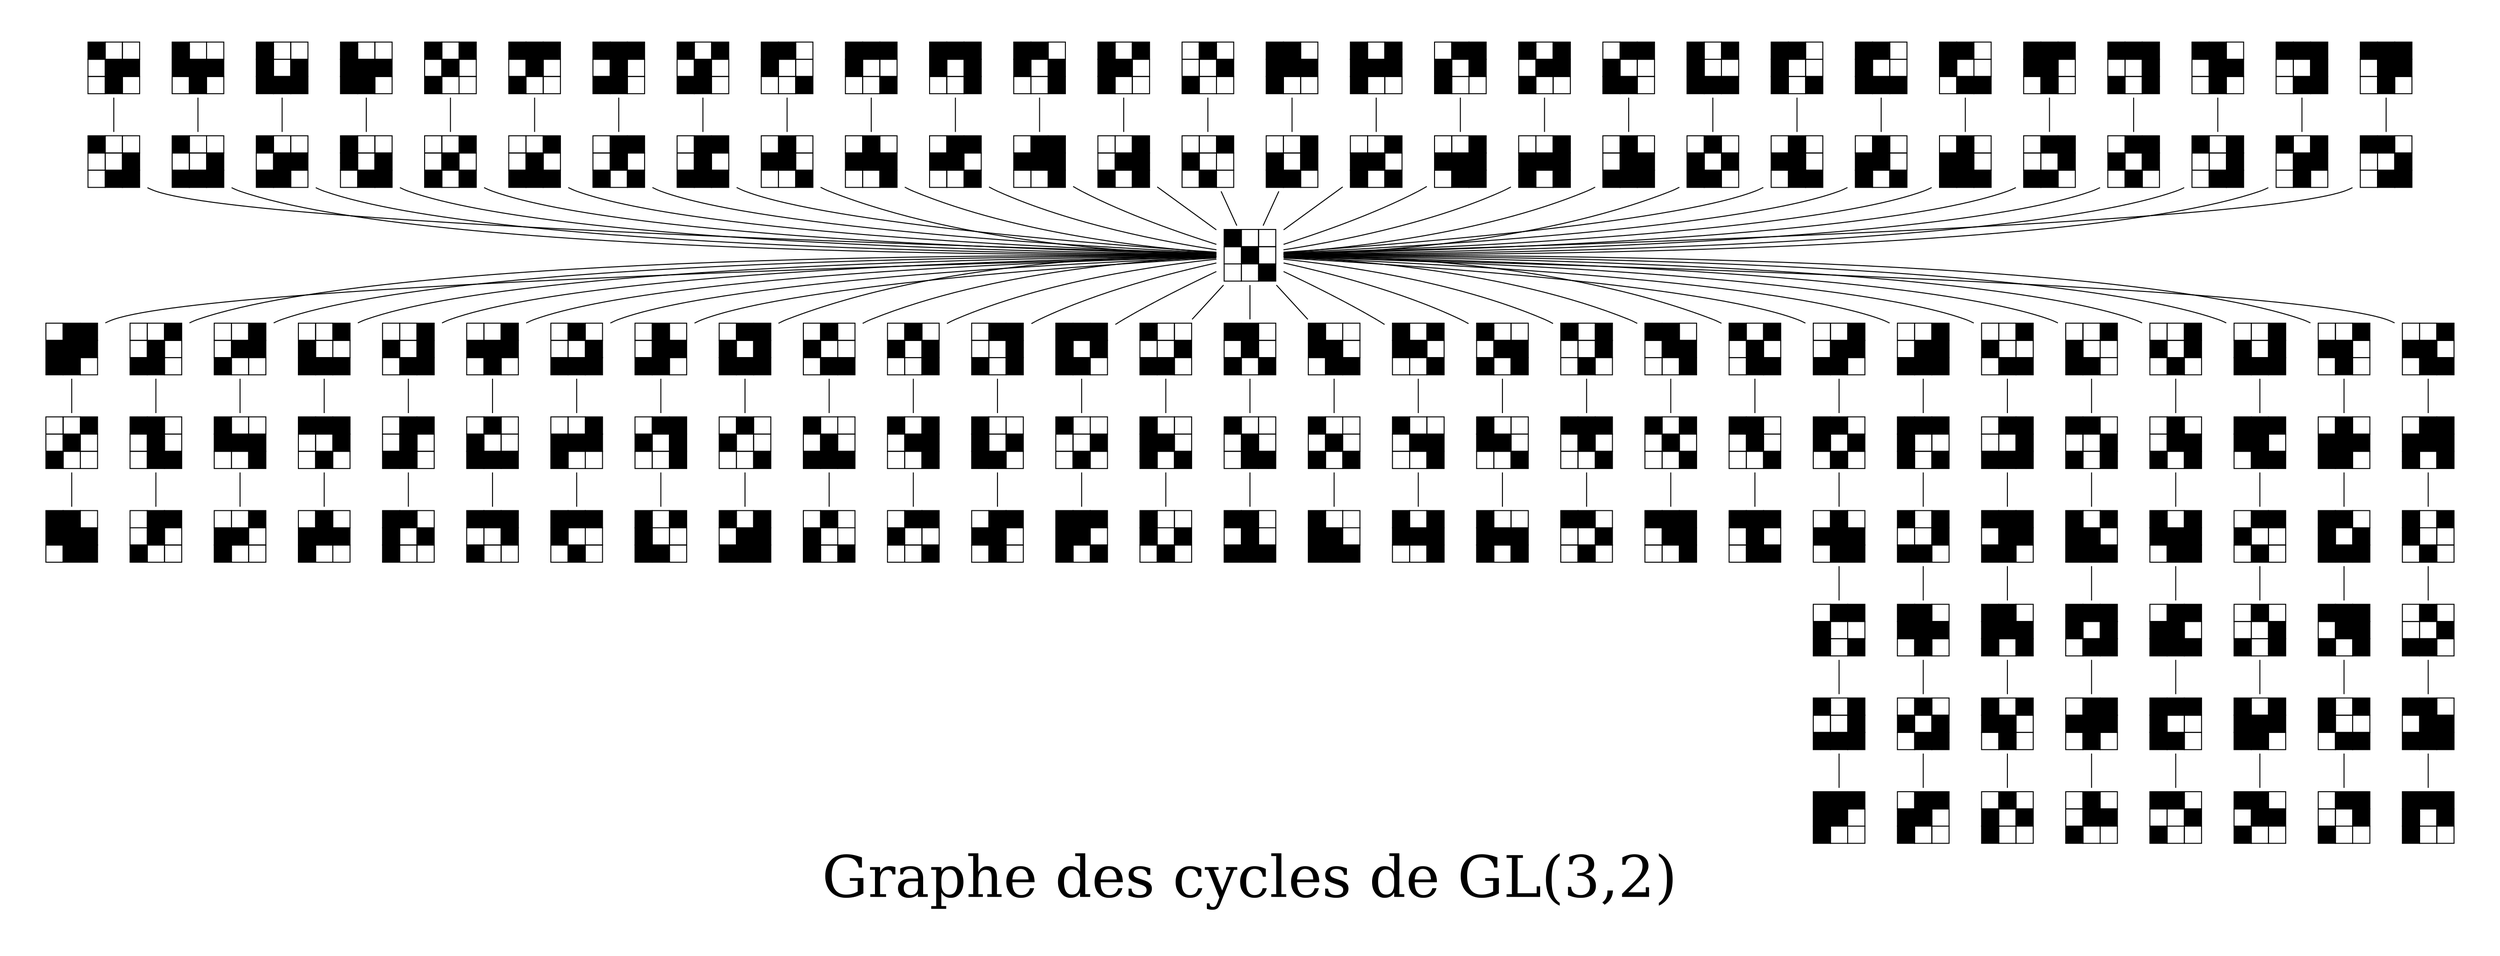 strict graph structs {
page="46.8,33.1!"
margin=0.5
label="Graphe des cycles de GL(3,2)"
fontsize="60"
    node [shape=plaintext];
    

282 -- 267 -- 273;
314 -- 271 -- 273;
303 -- 286 -- 273;
318 -- 299 -- 273;
340 -- 85 -- 273;
468 -- 87 -- 273;
470 -- 213 -- 273;
342 -- 215 -- 273;
417 -- 177 -- 273;
481 -- 185 -- 273;
489 -- 241 -- 273;
425 -- 249 -- 273;
372 -- 93 -- 273;
140 -- 98 -- 273;
444 -- 110 -- 273;
380 -- 117 -- 273;
236 -- 123 -- 273;
348 -- 125 -- 273;
230 -- 159 -- 273;
359 -- 174 -- 273;
421 -- 179 -- 273;
423 -- 181 -- 273;
419 -- 183 -- 273;
498 -- 206 -- 273;
461 -- 234 -- 273;
410 -- 331 -- 273;
459 -- 346 -- 273;
474 -- 395 -- 273;

273 -- 254 -- 84 -- 443;
273 -- 86 -- 403 -- 212;
273 -- 92 -- 313 -- 116;
273 -- 103 -- 458 -- 188;
273 -- 107 -- 214 -- 428;
273 -- 122 -- 167 -- 460;
273 -- 143 -- 124 -- 482;
273 -- 158 -- 233 -- 358;
273 -- 239 -- 161 -- 351;
273 -- 163 -- 279 -- 165;
273 -- 169 -- 345 -- 225;
273 -- 205 -- 302 -- 242;
273 -- 494 -- 266 -- 501;
273 -- 270 -- 309 -- 298;
273 -- 405 -- 275 -- 407;
273 -- 307 -- 277 -- 311;
273 -- 369 -- 281 -- 377;
273 -- 285 -- 305 -- 317;
273 -- 330 -- 465 -- 394;
273 -- 409 -- 337 -- 473;
273 -- 339 -- 401 -- 467;
273 -- 94 -- 426 -- 187 -- 229 -- 335 -- 500;
273 -- 95 -- 485 -- 334 -- 442 -- 171 -- 244;
273 -- 99 -- 207 -- 478 -- 445 -- 370 -- 172;
273 -- 102 -- 397 -- 375 -- 491 -- 250 -- 156;
273 -- 106 -- 157 -- 379 -- 247 -- 486 -- 396;
273 -- 111 -- 499 -- 226 -- 141 -- 382 -- 412;
273 -- 114 -- 190 -- 431 -- 477 -- 355 -- 204;
273 -- 115 -- 253 -- 354 -- 142 -- 415 -- 492;

84 [label=<<table BORDER="0" CELLBORDER="1" CELLSPACING="0"><tr><td HEIGHT="18" WIDTH="18"></td><td HEIGHT="18" WIDTH="18"></td><td HEIGHT="18" WIDTH="18" BGCOLOR="black"></td></tr><tr><td HEIGHT="18" WIDTH="18"></td><td HEIGHT="18" WIDTH="18" BGCOLOR="black"></td><td HEIGHT="18" WIDTH="18"></td></tr><tr><td HEIGHT="18" WIDTH="18" BGCOLOR="black"></td><td HEIGHT="18" WIDTH="18"></td><td HEIGHT="18" WIDTH="18"></td></tr></table>>];
85 [label=<<table BORDER="0" CELLBORDER="1" CELLSPACING="0"><tr><td HEIGHT="18" WIDTH="18"></td><td HEIGHT="18" WIDTH="18"></td><td HEIGHT="18" WIDTH="18" BGCOLOR="black"></td></tr><tr><td HEIGHT="18" WIDTH="18"></td><td HEIGHT="18" WIDTH="18" BGCOLOR="black"></td><td HEIGHT="18" WIDTH="18"></td></tr><tr><td HEIGHT="18" WIDTH="18" BGCOLOR="black"></td><td HEIGHT="18" WIDTH="18"></td><td HEIGHT="18" WIDTH="18" BGCOLOR="black"></td></tr></table>>];
86 [label=<<table BORDER="0" CELLBORDER="1" CELLSPACING="0"><tr><td HEIGHT="18" WIDTH="18"></td><td HEIGHT="18" WIDTH="18"></td><td HEIGHT="18" WIDTH="18" BGCOLOR="black"></td></tr><tr><td HEIGHT="18" WIDTH="18"></td><td HEIGHT="18" WIDTH="18" BGCOLOR="black"></td><td HEIGHT="18" WIDTH="18"></td></tr><tr><td HEIGHT="18" WIDTH="18" BGCOLOR="black"></td><td HEIGHT="18" WIDTH="18" BGCOLOR="black"></td><td HEIGHT="18" WIDTH="18"></td></tr></table>>];
87 [label=<<table BORDER="0" CELLBORDER="1" CELLSPACING="0"><tr><td HEIGHT="18" WIDTH="18"></td><td HEIGHT="18" WIDTH="18"></td><td HEIGHT="18" WIDTH="18" BGCOLOR="black"></td></tr><tr><td HEIGHT="18" WIDTH="18"></td><td HEIGHT="18" WIDTH="18" BGCOLOR="black"></td><td HEIGHT="18" WIDTH="18"></td></tr><tr><td HEIGHT="18" WIDTH="18" BGCOLOR="black"></td><td HEIGHT="18" WIDTH="18" BGCOLOR="black"></td><td HEIGHT="18" WIDTH="18" BGCOLOR="black"></td></tr></table>>];
92 [label=<<table BORDER="0" CELLBORDER="1" CELLSPACING="0"><tr><td HEIGHT="18" WIDTH="18"></td><td HEIGHT="18" WIDTH="18"></td><td HEIGHT="18" WIDTH="18" BGCOLOR="black"></td></tr><tr><td HEIGHT="18" WIDTH="18"></td><td HEIGHT="18" WIDTH="18" BGCOLOR="black"></td><td HEIGHT="18" WIDTH="18" BGCOLOR="black"></td></tr><tr><td HEIGHT="18" WIDTH="18" BGCOLOR="black"></td><td HEIGHT="18" WIDTH="18"></td><td HEIGHT="18" WIDTH="18"></td></tr></table>>];
93 [label=<<table BORDER="0" CELLBORDER="1" CELLSPACING="0"><tr><td HEIGHT="18" WIDTH="18"></td><td HEIGHT="18" WIDTH="18"></td><td HEIGHT="18" WIDTH="18" BGCOLOR="black"></td></tr><tr><td HEIGHT="18" WIDTH="18"></td><td HEIGHT="18" WIDTH="18" BGCOLOR="black"></td><td HEIGHT="18" WIDTH="18" BGCOLOR="black"></td></tr><tr><td HEIGHT="18" WIDTH="18" BGCOLOR="black"></td><td HEIGHT="18" WIDTH="18"></td><td HEIGHT="18" WIDTH="18" BGCOLOR="black"></td></tr></table>>];
94 [label=<<table BORDER="0" CELLBORDER="1" CELLSPACING="0"><tr><td HEIGHT="18" WIDTH="18"></td><td HEIGHT="18" WIDTH="18"></td><td HEIGHT="18" WIDTH="18" BGCOLOR="black"></td></tr><tr><td HEIGHT="18" WIDTH="18"></td><td HEIGHT="18" WIDTH="18" BGCOLOR="black"></td><td HEIGHT="18" WIDTH="18" BGCOLOR="black"></td></tr><tr><td HEIGHT="18" WIDTH="18" BGCOLOR="black"></td><td HEIGHT="18" WIDTH="18" BGCOLOR="black"></td><td HEIGHT="18" WIDTH="18"></td></tr></table>>];
95 [label=<<table BORDER="0" CELLBORDER="1" CELLSPACING="0"><tr><td HEIGHT="18" WIDTH="18"></td><td HEIGHT="18" WIDTH="18"></td><td HEIGHT="18" WIDTH="18" BGCOLOR="black"></td></tr><tr><td HEIGHT="18" WIDTH="18"></td><td HEIGHT="18" WIDTH="18" BGCOLOR="black"></td><td HEIGHT="18" WIDTH="18" BGCOLOR="black"></td></tr><tr><td HEIGHT="18" WIDTH="18" BGCOLOR="black"></td><td HEIGHT="18" WIDTH="18" BGCOLOR="black"></td><td HEIGHT="18" WIDTH="18" BGCOLOR="black"></td></tr></table>>];
98 [label=<<table BORDER="0" CELLBORDER="1" CELLSPACING="0"><tr><td HEIGHT="18" WIDTH="18"></td><td HEIGHT="18" WIDTH="18"></td><td HEIGHT="18" WIDTH="18" BGCOLOR="black"></td></tr><tr><td HEIGHT="18" WIDTH="18" BGCOLOR="black"></td><td HEIGHT="18" WIDTH="18"></td><td HEIGHT="18" WIDTH="18"></td></tr><tr><td HEIGHT="18" WIDTH="18"></td><td HEIGHT="18" WIDTH="18" BGCOLOR="black"></td><td HEIGHT="18" WIDTH="18"></td></tr></table>>];
99 [label=<<table BORDER="0" CELLBORDER="1" CELLSPACING="0"><tr><td HEIGHT="18" WIDTH="18"></td><td HEIGHT="18" WIDTH="18"></td><td HEIGHT="18" WIDTH="18" BGCOLOR="black"></td></tr><tr><td HEIGHT="18" WIDTH="18" BGCOLOR="black"></td><td HEIGHT="18" WIDTH="18"></td><td HEIGHT="18" WIDTH="18"></td></tr><tr><td HEIGHT="18" WIDTH="18"></td><td HEIGHT="18" WIDTH="18" BGCOLOR="black"></td><td HEIGHT="18" WIDTH="18" BGCOLOR="black"></td></tr></table>>];
102 [label=<<table BORDER="0" CELLBORDER="1" CELLSPACING="0"><tr><td HEIGHT="18" WIDTH="18"></td><td HEIGHT="18" WIDTH="18"></td><td HEIGHT="18" WIDTH="18" BGCOLOR="black"></td></tr><tr><td HEIGHT="18" WIDTH="18" BGCOLOR="black"></td><td HEIGHT="18" WIDTH="18"></td><td HEIGHT="18" WIDTH="18"></td></tr><tr><td HEIGHT="18" WIDTH="18" BGCOLOR="black"></td><td HEIGHT="18" WIDTH="18" BGCOLOR="black"></td><td HEIGHT="18" WIDTH="18"></td></tr></table>>];
103 [label=<<table BORDER="0" CELLBORDER="1" CELLSPACING="0"><tr><td HEIGHT="18" WIDTH="18"></td><td HEIGHT="18" WIDTH="18"></td><td HEIGHT="18" WIDTH="18" BGCOLOR="black"></td></tr><tr><td HEIGHT="18" WIDTH="18" BGCOLOR="black"></td><td HEIGHT="18" WIDTH="18"></td><td HEIGHT="18" WIDTH="18"></td></tr><tr><td HEIGHT="18" WIDTH="18" BGCOLOR="black"></td><td HEIGHT="18" WIDTH="18" BGCOLOR="black"></td><td HEIGHT="18" WIDTH="18" BGCOLOR="black"></td></tr></table>>];
106 [label=<<table BORDER="0" CELLBORDER="1" CELLSPACING="0"><tr><td HEIGHT="18" WIDTH="18"></td><td HEIGHT="18" WIDTH="18"></td><td HEIGHT="18" WIDTH="18" BGCOLOR="black"></td></tr><tr><td HEIGHT="18" WIDTH="18" BGCOLOR="black"></td><td HEIGHT="18" WIDTH="18"></td><td HEIGHT="18" WIDTH="18" BGCOLOR="black"></td></tr><tr><td HEIGHT="18" WIDTH="18"></td><td HEIGHT="18" WIDTH="18" BGCOLOR="black"></td><td HEIGHT="18" WIDTH="18"></td></tr></table>>];
107 [label=<<table BORDER="0" CELLBORDER="1" CELLSPACING="0"><tr><td HEIGHT="18" WIDTH="18"></td><td HEIGHT="18" WIDTH="18"></td><td HEIGHT="18" WIDTH="18" BGCOLOR="black"></td></tr><tr><td HEIGHT="18" WIDTH="18" BGCOLOR="black"></td><td HEIGHT="18" WIDTH="18"></td><td HEIGHT="18" WIDTH="18" BGCOLOR="black"></td></tr><tr><td HEIGHT="18" WIDTH="18"></td><td HEIGHT="18" WIDTH="18" BGCOLOR="black"></td><td HEIGHT="18" WIDTH="18" BGCOLOR="black"></td></tr></table>>];
110 [label=<<table BORDER="0" CELLBORDER="1" CELLSPACING="0"><tr><td HEIGHT="18" WIDTH="18"></td><td HEIGHT="18" WIDTH="18"></td><td HEIGHT="18" WIDTH="18" BGCOLOR="black"></td></tr><tr><td HEIGHT="18" WIDTH="18" BGCOLOR="black"></td><td HEIGHT="18" WIDTH="18"></td><td HEIGHT="18" WIDTH="18" BGCOLOR="black"></td></tr><tr><td HEIGHT="18" WIDTH="18" BGCOLOR="black"></td><td HEIGHT="18" WIDTH="18" BGCOLOR="black"></td><td HEIGHT="18" WIDTH="18"></td></tr></table>>];
111 [label=<<table BORDER="0" CELLBORDER="1" CELLSPACING="0"><tr><td HEIGHT="18" WIDTH="18"></td><td HEIGHT="18" WIDTH="18"></td><td HEIGHT="18" WIDTH="18" BGCOLOR="black"></td></tr><tr><td HEIGHT="18" WIDTH="18" BGCOLOR="black"></td><td HEIGHT="18" WIDTH="18"></td><td HEIGHT="18" WIDTH="18" BGCOLOR="black"></td></tr><tr><td HEIGHT="18" WIDTH="18" BGCOLOR="black"></td><td HEIGHT="18" WIDTH="18" BGCOLOR="black"></td><td HEIGHT="18" WIDTH="18" BGCOLOR="black"></td></tr></table>>];
114 [label=<<table BORDER="0" CELLBORDER="1" CELLSPACING="0"><tr><td HEIGHT="18" WIDTH="18"></td><td HEIGHT="18" WIDTH="18"></td><td HEIGHT="18" WIDTH="18" BGCOLOR="black"></td></tr><tr><td HEIGHT="18" WIDTH="18" BGCOLOR="black"></td><td HEIGHT="18" WIDTH="18" BGCOLOR="black"></td><td HEIGHT="18" WIDTH="18"></td></tr><tr><td HEIGHT="18" WIDTH="18"></td><td HEIGHT="18" WIDTH="18" BGCOLOR="black"></td><td HEIGHT="18" WIDTH="18"></td></tr></table>>];
115 [label=<<table BORDER="0" CELLBORDER="1" CELLSPACING="0"><tr><td HEIGHT="18" WIDTH="18"></td><td HEIGHT="18" WIDTH="18"></td><td HEIGHT="18" WIDTH="18" BGCOLOR="black"></td></tr><tr><td HEIGHT="18" WIDTH="18" BGCOLOR="black"></td><td HEIGHT="18" WIDTH="18" BGCOLOR="black"></td><td HEIGHT="18" WIDTH="18"></td></tr><tr><td HEIGHT="18" WIDTH="18"></td><td HEIGHT="18" WIDTH="18" BGCOLOR="black"></td><td HEIGHT="18" WIDTH="18" BGCOLOR="black"></td></tr></table>>];
116 [label=<<table BORDER="0" CELLBORDER="1" CELLSPACING="0"><tr><td HEIGHT="18" WIDTH="18"></td><td HEIGHT="18" WIDTH="18"></td><td HEIGHT="18" WIDTH="18" BGCOLOR="black"></td></tr><tr><td HEIGHT="18" WIDTH="18" BGCOLOR="black"></td><td HEIGHT="18" WIDTH="18" BGCOLOR="black"></td><td HEIGHT="18" WIDTH="18"></td></tr><tr><td HEIGHT="18" WIDTH="18" BGCOLOR="black"></td><td HEIGHT="18" WIDTH="18"></td><td HEIGHT="18" WIDTH="18"></td></tr></table>>];
117 [label=<<table BORDER="0" CELLBORDER="1" CELLSPACING="0"><tr><td HEIGHT="18" WIDTH="18"></td><td HEIGHT="18" WIDTH="18"></td><td HEIGHT="18" WIDTH="18" BGCOLOR="black"></td></tr><tr><td HEIGHT="18" WIDTH="18" BGCOLOR="black"></td><td HEIGHT="18" WIDTH="18" BGCOLOR="black"></td><td HEIGHT="18" WIDTH="18"></td></tr><tr><td HEIGHT="18" WIDTH="18" BGCOLOR="black"></td><td HEIGHT="18" WIDTH="18"></td><td HEIGHT="18" WIDTH="18" BGCOLOR="black"></td></tr></table>>];
122 [label=<<table BORDER="0" CELLBORDER="1" CELLSPACING="0"><tr><td HEIGHT="18" WIDTH="18"></td><td HEIGHT="18" WIDTH="18"></td><td HEIGHT="18" WIDTH="18" BGCOLOR="black"></td></tr><tr><td HEIGHT="18" WIDTH="18" BGCOLOR="black"></td><td HEIGHT="18" WIDTH="18" BGCOLOR="black"></td><td HEIGHT="18" WIDTH="18" BGCOLOR="black"></td></tr><tr><td HEIGHT="18" WIDTH="18"></td><td HEIGHT="18" WIDTH="18" BGCOLOR="black"></td><td HEIGHT="18" WIDTH="18"></td></tr></table>>];
123 [label=<<table BORDER="0" CELLBORDER="1" CELLSPACING="0"><tr><td HEIGHT="18" WIDTH="18"></td><td HEIGHT="18" WIDTH="18"></td><td HEIGHT="18" WIDTH="18" BGCOLOR="black"></td></tr><tr><td HEIGHT="18" WIDTH="18" BGCOLOR="black"></td><td HEIGHT="18" WIDTH="18" BGCOLOR="black"></td><td HEIGHT="18" WIDTH="18" BGCOLOR="black"></td></tr><tr><td HEIGHT="18" WIDTH="18"></td><td HEIGHT="18" WIDTH="18" BGCOLOR="black"></td><td HEIGHT="18" WIDTH="18" BGCOLOR="black"></td></tr></table>>];
124 [label=<<table BORDER="0" CELLBORDER="1" CELLSPACING="0"><tr><td HEIGHT="18" WIDTH="18"></td><td HEIGHT="18" WIDTH="18"></td><td HEIGHT="18" WIDTH="18" BGCOLOR="black"></td></tr><tr><td HEIGHT="18" WIDTH="18" BGCOLOR="black"></td><td HEIGHT="18" WIDTH="18" BGCOLOR="black"></td><td HEIGHT="18" WIDTH="18" BGCOLOR="black"></td></tr><tr><td HEIGHT="18" WIDTH="18" BGCOLOR="black"></td><td HEIGHT="18" WIDTH="18"></td><td HEIGHT="18" WIDTH="18"></td></tr></table>>];
125 [label=<<table BORDER="0" CELLBORDER="1" CELLSPACING="0"><tr><td HEIGHT="18" WIDTH="18"></td><td HEIGHT="18" WIDTH="18"></td><td HEIGHT="18" WIDTH="18" BGCOLOR="black"></td></tr><tr><td HEIGHT="18" WIDTH="18" BGCOLOR="black"></td><td HEIGHT="18" WIDTH="18" BGCOLOR="black"></td><td HEIGHT="18" WIDTH="18" BGCOLOR="black"></td></tr><tr><td HEIGHT="18" WIDTH="18" BGCOLOR="black"></td><td HEIGHT="18" WIDTH="18"></td><td HEIGHT="18" WIDTH="18" BGCOLOR="black"></td></tr></table>>];
140 [label=<<table BORDER="0" CELLBORDER="1" CELLSPACING="0"><tr><td HEIGHT="18" WIDTH="18"></td><td HEIGHT="18" WIDTH="18" BGCOLOR="black"></td><td HEIGHT="18" WIDTH="18"></td></tr><tr><td HEIGHT="18" WIDTH="18"></td><td HEIGHT="18" WIDTH="18"></td><td HEIGHT="18" WIDTH="18" BGCOLOR="black"></td></tr><tr><td HEIGHT="18" WIDTH="18" BGCOLOR="black"></td><td HEIGHT="18" WIDTH="18"></td><td HEIGHT="18" WIDTH="18"></td></tr></table>>];
141 [label=<<table BORDER="0" CELLBORDER="1" CELLSPACING="0"><tr><td HEIGHT="18" WIDTH="18"></td><td HEIGHT="18" WIDTH="18" BGCOLOR="black"></td><td HEIGHT="18" WIDTH="18"></td></tr><tr><td HEIGHT="18" WIDTH="18"></td><td HEIGHT="18" WIDTH="18"></td><td HEIGHT="18" WIDTH="18" BGCOLOR="black"></td></tr><tr><td HEIGHT="18" WIDTH="18" BGCOLOR="black"></td><td HEIGHT="18" WIDTH="18"></td><td HEIGHT="18" WIDTH="18" BGCOLOR="black"></td></tr></table>>];
142 [label=<<table BORDER="0" CELLBORDER="1" CELLSPACING="0"><tr><td HEIGHT="18" WIDTH="18"></td><td HEIGHT="18" WIDTH="18" BGCOLOR="black"></td><td HEIGHT="18" WIDTH="18"></td></tr><tr><td HEIGHT="18" WIDTH="18"></td><td HEIGHT="18" WIDTH="18"></td><td HEIGHT="18" WIDTH="18" BGCOLOR="black"></td></tr><tr><td HEIGHT="18" WIDTH="18" BGCOLOR="black"></td><td HEIGHT="18" WIDTH="18" BGCOLOR="black"></td><td HEIGHT="18" WIDTH="18"></td></tr></table>>];
143 [label=<<table BORDER="0" CELLBORDER="1" CELLSPACING="0"><tr><td HEIGHT="18" WIDTH="18"></td><td HEIGHT="18" WIDTH="18" BGCOLOR="black"></td><td HEIGHT="18" WIDTH="18"></td></tr><tr><td HEIGHT="18" WIDTH="18"></td><td HEIGHT="18" WIDTH="18"></td><td HEIGHT="18" WIDTH="18" BGCOLOR="black"></td></tr><tr><td HEIGHT="18" WIDTH="18" BGCOLOR="black"></td><td HEIGHT="18" WIDTH="18" BGCOLOR="black"></td><td HEIGHT="18" WIDTH="18" BGCOLOR="black"></td></tr></table>>];
156 [label=<<table BORDER="0" CELLBORDER="1" CELLSPACING="0"><tr><td HEIGHT="18" WIDTH="18"></td><td HEIGHT="18" WIDTH="18" BGCOLOR="black"></td><td HEIGHT="18" WIDTH="18"></td></tr><tr><td HEIGHT="18" WIDTH="18"></td><td HEIGHT="18" WIDTH="18" BGCOLOR="black"></td><td HEIGHT="18" WIDTH="18" BGCOLOR="black"></td></tr><tr><td HEIGHT="18" WIDTH="18" BGCOLOR="black"></td><td HEIGHT="18" WIDTH="18"></td><td HEIGHT="18" WIDTH="18"></td></tr></table>>];
157 [label=<<table BORDER="0" CELLBORDER="1" CELLSPACING="0"><tr><td HEIGHT="18" WIDTH="18"></td><td HEIGHT="18" WIDTH="18" BGCOLOR="black"></td><td HEIGHT="18" WIDTH="18"></td></tr><tr><td HEIGHT="18" WIDTH="18"></td><td HEIGHT="18" WIDTH="18" BGCOLOR="black"></td><td HEIGHT="18" WIDTH="18" BGCOLOR="black"></td></tr><tr><td HEIGHT="18" WIDTH="18" BGCOLOR="black"></td><td HEIGHT="18" WIDTH="18"></td><td HEIGHT="18" WIDTH="18" BGCOLOR="black"></td></tr></table>>];
158 [label=<<table BORDER="0" CELLBORDER="1" CELLSPACING="0"><tr><td HEIGHT="18" WIDTH="18"></td><td HEIGHT="18" WIDTH="18" BGCOLOR="black"></td><td HEIGHT="18" WIDTH="18"></td></tr><tr><td HEIGHT="18" WIDTH="18"></td><td HEIGHT="18" WIDTH="18" BGCOLOR="black"></td><td HEIGHT="18" WIDTH="18" BGCOLOR="black"></td></tr><tr><td HEIGHT="18" WIDTH="18" BGCOLOR="black"></td><td HEIGHT="18" WIDTH="18" BGCOLOR="black"></td><td HEIGHT="18" WIDTH="18"></td></tr></table>>];
159 [label=<<table BORDER="0" CELLBORDER="1" CELLSPACING="0"><tr><td HEIGHT="18" WIDTH="18"></td><td HEIGHT="18" WIDTH="18" BGCOLOR="black"></td><td HEIGHT="18" WIDTH="18"></td></tr><tr><td HEIGHT="18" WIDTH="18"></td><td HEIGHT="18" WIDTH="18" BGCOLOR="black"></td><td HEIGHT="18" WIDTH="18" BGCOLOR="black"></td></tr><tr><td HEIGHT="18" WIDTH="18" BGCOLOR="black"></td><td HEIGHT="18" WIDTH="18" BGCOLOR="black"></td><td HEIGHT="18" WIDTH="18" BGCOLOR="black"></td></tr></table>>];
161 [label=<<table BORDER="0" CELLBORDER="1" CELLSPACING="0"><tr><td HEIGHT="18" WIDTH="18"></td><td HEIGHT="18" WIDTH="18" BGCOLOR="black"></td><td HEIGHT="18" WIDTH="18"></td></tr><tr><td HEIGHT="18" WIDTH="18" BGCOLOR="black"></td><td HEIGHT="18" WIDTH="18"></td><td HEIGHT="18" WIDTH="18"></td></tr><tr><td HEIGHT="18" WIDTH="18"></td><td HEIGHT="18" WIDTH="18"></td><td HEIGHT="18" WIDTH="18" BGCOLOR="black"></td></tr></table>>];
163 [label=<<table BORDER="0" CELLBORDER="1" CELLSPACING="0"><tr><td HEIGHT="18" WIDTH="18"></td><td HEIGHT="18" WIDTH="18" BGCOLOR="black"></td><td HEIGHT="18" WIDTH="18"></td></tr><tr><td HEIGHT="18" WIDTH="18" BGCOLOR="black"></td><td HEIGHT="18" WIDTH="18"></td><td HEIGHT="18" WIDTH="18"></td></tr><tr><td HEIGHT="18" WIDTH="18"></td><td HEIGHT="18" WIDTH="18" BGCOLOR="black"></td><td HEIGHT="18" WIDTH="18" BGCOLOR="black"></td></tr></table>>];
165 [label=<<table BORDER="0" CELLBORDER="1" CELLSPACING="0"><tr><td HEIGHT="18" WIDTH="18"></td><td HEIGHT="18" WIDTH="18" BGCOLOR="black"></td><td HEIGHT="18" WIDTH="18"></td></tr><tr><td HEIGHT="18" WIDTH="18" BGCOLOR="black"></td><td HEIGHT="18" WIDTH="18"></td><td HEIGHT="18" WIDTH="18"></td></tr><tr><td HEIGHT="18" WIDTH="18" BGCOLOR="black"></td><td HEIGHT="18" WIDTH="18"></td><td HEIGHT="18" WIDTH="18" BGCOLOR="black"></td></tr></table>>];
167 [label=<<table BORDER="0" CELLBORDER="1" CELLSPACING="0"><tr><td HEIGHT="18" WIDTH="18"></td><td HEIGHT="18" WIDTH="18" BGCOLOR="black"></td><td HEIGHT="18" WIDTH="18"></td></tr><tr><td HEIGHT="18" WIDTH="18" BGCOLOR="black"></td><td HEIGHT="18" WIDTH="18"></td><td HEIGHT="18" WIDTH="18"></td></tr><tr><td HEIGHT="18" WIDTH="18" BGCOLOR="black"></td><td HEIGHT="18" WIDTH="18" BGCOLOR="black"></td><td HEIGHT="18" WIDTH="18" BGCOLOR="black"></td></tr></table>>];
169 [label=<<table BORDER="0" CELLBORDER="1" CELLSPACING="0"><tr><td HEIGHT="18" WIDTH="18"></td><td HEIGHT="18" WIDTH="18" BGCOLOR="black"></td><td HEIGHT="18" WIDTH="18"></td></tr><tr><td HEIGHT="18" WIDTH="18" BGCOLOR="black"></td><td HEIGHT="18" WIDTH="18"></td><td HEIGHT="18" WIDTH="18" BGCOLOR="black"></td></tr><tr><td HEIGHT="18" WIDTH="18"></td><td HEIGHT="18" WIDTH="18"></td><td HEIGHT="18" WIDTH="18" BGCOLOR="black"></td></tr></table>>];
171 [label=<<table BORDER="0" CELLBORDER="1" CELLSPACING="0"><tr><td HEIGHT="18" WIDTH="18"></td><td HEIGHT="18" WIDTH="18" BGCOLOR="black"></td><td HEIGHT="18" WIDTH="18"></td></tr><tr><td HEIGHT="18" WIDTH="18" BGCOLOR="black"></td><td HEIGHT="18" WIDTH="18"></td><td HEIGHT="18" WIDTH="18" BGCOLOR="black"></td></tr><tr><td HEIGHT="18" WIDTH="18"></td><td HEIGHT="18" WIDTH="18" BGCOLOR="black"></td><td HEIGHT="18" WIDTH="18" BGCOLOR="black"></td></tr></table>>];
172 [label=<<table BORDER="0" CELLBORDER="1" CELLSPACING="0"><tr><td HEIGHT="18" WIDTH="18"></td><td HEIGHT="18" WIDTH="18" BGCOLOR="black"></td><td HEIGHT="18" WIDTH="18"></td></tr><tr><td HEIGHT="18" WIDTH="18" BGCOLOR="black"></td><td HEIGHT="18" WIDTH="18"></td><td HEIGHT="18" WIDTH="18" BGCOLOR="black"></td></tr><tr><td HEIGHT="18" WIDTH="18" BGCOLOR="black"></td><td HEIGHT="18" WIDTH="18"></td><td HEIGHT="18" WIDTH="18"></td></tr></table>>];
174 [label=<<table BORDER="0" CELLBORDER="1" CELLSPACING="0"><tr><td HEIGHT="18" WIDTH="18"></td><td HEIGHT="18" WIDTH="18" BGCOLOR="black"></td><td HEIGHT="18" WIDTH="18"></td></tr><tr><td HEIGHT="18" WIDTH="18" BGCOLOR="black"></td><td HEIGHT="18" WIDTH="18"></td><td HEIGHT="18" WIDTH="18" BGCOLOR="black"></td></tr><tr><td HEIGHT="18" WIDTH="18" BGCOLOR="black"></td><td HEIGHT="18" WIDTH="18" BGCOLOR="black"></td><td HEIGHT="18" WIDTH="18"></td></tr></table>>];
177 [label=<<table BORDER="0" CELLBORDER="1" CELLSPACING="0"><tr><td HEIGHT="18" WIDTH="18"></td><td HEIGHT="18" WIDTH="18" BGCOLOR="black"></td><td HEIGHT="18" WIDTH="18"></td></tr><tr><td HEIGHT="18" WIDTH="18" BGCOLOR="black"></td><td HEIGHT="18" WIDTH="18" BGCOLOR="black"></td><td HEIGHT="18" WIDTH="18"></td></tr><tr><td HEIGHT="18" WIDTH="18"></td><td HEIGHT="18" WIDTH="18"></td><td HEIGHT="18" WIDTH="18" BGCOLOR="black"></td></tr></table>>];
179 [label=<<table BORDER="0" CELLBORDER="1" CELLSPACING="0"><tr><td HEIGHT="18" WIDTH="18"></td><td HEIGHT="18" WIDTH="18" BGCOLOR="black"></td><td HEIGHT="18" WIDTH="18"></td></tr><tr><td HEIGHT="18" WIDTH="18" BGCOLOR="black"></td><td HEIGHT="18" WIDTH="18" BGCOLOR="black"></td><td HEIGHT="18" WIDTH="18"></td></tr><tr><td HEIGHT="18" WIDTH="18"></td><td HEIGHT="18" WIDTH="18" BGCOLOR="black"></td><td HEIGHT="18" WIDTH="18" BGCOLOR="black"></td></tr></table>>];
181 [label=<<table BORDER="0" CELLBORDER="1" CELLSPACING="0"><tr><td HEIGHT="18" WIDTH="18"></td><td HEIGHT="18" WIDTH="18" BGCOLOR="black"></td><td HEIGHT="18" WIDTH="18"></td></tr><tr><td HEIGHT="18" WIDTH="18" BGCOLOR="black"></td><td HEIGHT="18" WIDTH="18" BGCOLOR="black"></td><td HEIGHT="18" WIDTH="18"></td></tr><tr><td HEIGHT="18" WIDTH="18" BGCOLOR="black"></td><td HEIGHT="18" WIDTH="18"></td><td HEIGHT="18" WIDTH="18" BGCOLOR="black"></td></tr></table>>];
183 [label=<<table BORDER="0" CELLBORDER="1" CELLSPACING="0"><tr><td HEIGHT="18" WIDTH="18"></td><td HEIGHT="18" WIDTH="18" BGCOLOR="black"></td><td HEIGHT="18" WIDTH="18"></td></tr><tr><td HEIGHT="18" WIDTH="18" BGCOLOR="black"></td><td HEIGHT="18" WIDTH="18" BGCOLOR="black"></td><td HEIGHT="18" WIDTH="18"></td></tr><tr><td HEIGHT="18" WIDTH="18" BGCOLOR="black"></td><td HEIGHT="18" WIDTH="18" BGCOLOR="black"></td><td HEIGHT="18" WIDTH="18" BGCOLOR="black"></td></tr></table>>];
185 [label=<<table BORDER="0" CELLBORDER="1" CELLSPACING="0"><tr><td HEIGHT="18" WIDTH="18"></td><td HEIGHT="18" WIDTH="18" BGCOLOR="black"></td><td HEIGHT="18" WIDTH="18"></td></tr><tr><td HEIGHT="18" WIDTH="18" BGCOLOR="black"></td><td HEIGHT="18" WIDTH="18" BGCOLOR="black"></td><td HEIGHT="18" WIDTH="18" BGCOLOR="black"></td></tr><tr><td HEIGHT="18" WIDTH="18"></td><td HEIGHT="18" WIDTH="18"></td><td HEIGHT="18" WIDTH="18" BGCOLOR="black"></td></tr></table>>];
187 [label=<<table BORDER="0" CELLBORDER="1" CELLSPACING="0"><tr><td HEIGHT="18" WIDTH="18"></td><td HEIGHT="18" WIDTH="18" BGCOLOR="black"></td><td HEIGHT="18" WIDTH="18"></td></tr><tr><td HEIGHT="18" WIDTH="18" BGCOLOR="black"></td><td HEIGHT="18" WIDTH="18" BGCOLOR="black"></td><td HEIGHT="18" WIDTH="18" BGCOLOR="black"></td></tr><tr><td HEIGHT="18" WIDTH="18"></td><td HEIGHT="18" WIDTH="18" BGCOLOR="black"></td><td HEIGHT="18" WIDTH="18" BGCOLOR="black"></td></tr></table>>];
188 [label=<<table BORDER="0" CELLBORDER="1" CELLSPACING="0"><tr><td HEIGHT="18" WIDTH="18"></td><td HEIGHT="18" WIDTH="18" BGCOLOR="black"></td><td HEIGHT="18" WIDTH="18"></td></tr><tr><td HEIGHT="18" WIDTH="18" BGCOLOR="black"></td><td HEIGHT="18" WIDTH="18" BGCOLOR="black"></td><td HEIGHT="18" WIDTH="18" BGCOLOR="black"></td></tr><tr><td HEIGHT="18" WIDTH="18" BGCOLOR="black"></td><td HEIGHT="18" WIDTH="18"></td><td HEIGHT="18" WIDTH="18"></td></tr></table>>];
190 [label=<<table BORDER="0" CELLBORDER="1" CELLSPACING="0"><tr><td HEIGHT="18" WIDTH="18"></td><td HEIGHT="18" WIDTH="18" BGCOLOR="black"></td><td HEIGHT="18" WIDTH="18"></td></tr><tr><td HEIGHT="18" WIDTH="18" BGCOLOR="black"></td><td HEIGHT="18" WIDTH="18" BGCOLOR="black"></td><td HEIGHT="18" WIDTH="18" BGCOLOR="black"></td></tr><tr><td HEIGHT="18" WIDTH="18" BGCOLOR="black"></td><td HEIGHT="18" WIDTH="18" BGCOLOR="black"></td><td HEIGHT="18" WIDTH="18"></td></tr></table>>];
204 [label=<<table BORDER="0" CELLBORDER="1" CELLSPACING="0"><tr><td HEIGHT="18" WIDTH="18"></td><td HEIGHT="18" WIDTH="18" BGCOLOR="black"></td><td HEIGHT="18" WIDTH="18" BGCOLOR="black"></td></tr><tr><td HEIGHT="18" WIDTH="18"></td><td HEIGHT="18" WIDTH="18"></td><td HEIGHT="18" WIDTH="18" BGCOLOR="black"></td></tr><tr><td HEIGHT="18" WIDTH="18" BGCOLOR="black"></td><td HEIGHT="18" WIDTH="18"></td><td HEIGHT="18" WIDTH="18"></td></tr></table>>];
205 [label=<<table BORDER="0" CELLBORDER="1" CELLSPACING="0"><tr><td HEIGHT="18" WIDTH="18"></td><td HEIGHT="18" WIDTH="18" BGCOLOR="black"></td><td HEIGHT="18" WIDTH="18" BGCOLOR="black"></td></tr><tr><td HEIGHT="18" WIDTH="18"></td><td HEIGHT="18" WIDTH="18"></td><td HEIGHT="18" WIDTH="18" BGCOLOR="black"></td></tr><tr><td HEIGHT="18" WIDTH="18" BGCOLOR="black"></td><td HEIGHT="18" WIDTH="18"></td><td HEIGHT="18" WIDTH="18" BGCOLOR="black"></td></tr></table>>];
206 [label=<<table BORDER="0" CELLBORDER="1" CELLSPACING="0"><tr><td HEIGHT="18" WIDTH="18"></td><td HEIGHT="18" WIDTH="18" BGCOLOR="black"></td><td HEIGHT="18" WIDTH="18" BGCOLOR="black"></td></tr><tr><td HEIGHT="18" WIDTH="18"></td><td HEIGHT="18" WIDTH="18"></td><td HEIGHT="18" WIDTH="18" BGCOLOR="black"></td></tr><tr><td HEIGHT="18" WIDTH="18" BGCOLOR="black"></td><td HEIGHT="18" WIDTH="18" BGCOLOR="black"></td><td HEIGHT="18" WIDTH="18"></td></tr></table>>];
207 [label=<<table BORDER="0" CELLBORDER="1" CELLSPACING="0"><tr><td HEIGHT="18" WIDTH="18"></td><td HEIGHT="18" WIDTH="18" BGCOLOR="black"></td><td HEIGHT="18" WIDTH="18" BGCOLOR="black"></td></tr><tr><td HEIGHT="18" WIDTH="18"></td><td HEIGHT="18" WIDTH="18"></td><td HEIGHT="18" WIDTH="18" BGCOLOR="black"></td></tr><tr><td HEIGHT="18" WIDTH="18" BGCOLOR="black"></td><td HEIGHT="18" WIDTH="18" BGCOLOR="black"></td><td HEIGHT="18" WIDTH="18" BGCOLOR="black"></td></tr></table>>];
212 [label=<<table BORDER="0" CELLBORDER="1" CELLSPACING="0"><tr><td HEIGHT="18" WIDTH="18"></td><td HEIGHT="18" WIDTH="18" BGCOLOR="black"></td><td HEIGHT="18" WIDTH="18" BGCOLOR="black"></td></tr><tr><td HEIGHT="18" WIDTH="18"></td><td HEIGHT="18" WIDTH="18" BGCOLOR="black"></td><td HEIGHT="18" WIDTH="18"></td></tr><tr><td HEIGHT="18" WIDTH="18" BGCOLOR="black"></td><td HEIGHT="18" WIDTH="18"></td><td HEIGHT="18" WIDTH="18"></td></tr></table>>];
213 [label=<<table BORDER="0" CELLBORDER="1" CELLSPACING="0"><tr><td HEIGHT="18" WIDTH="18"></td><td HEIGHT="18" WIDTH="18" BGCOLOR="black"></td><td HEIGHT="18" WIDTH="18" BGCOLOR="black"></td></tr><tr><td HEIGHT="18" WIDTH="18"></td><td HEIGHT="18" WIDTH="18" BGCOLOR="black"></td><td HEIGHT="18" WIDTH="18"></td></tr><tr><td HEIGHT="18" WIDTH="18" BGCOLOR="black"></td><td HEIGHT="18" WIDTH="18"></td><td HEIGHT="18" WIDTH="18" BGCOLOR="black"></td></tr></table>>];
214 [label=<<table BORDER="0" CELLBORDER="1" CELLSPACING="0"><tr><td HEIGHT="18" WIDTH="18"></td><td HEIGHT="18" WIDTH="18" BGCOLOR="black"></td><td HEIGHT="18" WIDTH="18" BGCOLOR="black"></td></tr><tr><td HEIGHT="18" WIDTH="18"></td><td HEIGHT="18" WIDTH="18" BGCOLOR="black"></td><td HEIGHT="18" WIDTH="18"></td></tr><tr><td HEIGHT="18" WIDTH="18" BGCOLOR="black"></td><td HEIGHT="18" WIDTH="18" BGCOLOR="black"></td><td HEIGHT="18" WIDTH="18"></td></tr></table>>];
215 [label=<<table BORDER="0" CELLBORDER="1" CELLSPACING="0"><tr><td HEIGHT="18" WIDTH="18"></td><td HEIGHT="18" WIDTH="18" BGCOLOR="black"></td><td HEIGHT="18" WIDTH="18" BGCOLOR="black"></td></tr><tr><td HEIGHT="18" WIDTH="18"></td><td HEIGHT="18" WIDTH="18" BGCOLOR="black"></td><td HEIGHT="18" WIDTH="18"></td></tr><tr><td HEIGHT="18" WIDTH="18" BGCOLOR="black"></td><td HEIGHT="18" WIDTH="18" BGCOLOR="black"></td><td HEIGHT="18" WIDTH="18" BGCOLOR="black"></td></tr></table>>];
225 [label=<<table BORDER="0" CELLBORDER="1" CELLSPACING="0"><tr><td HEIGHT="18" WIDTH="18"></td><td HEIGHT="18" WIDTH="18" BGCOLOR="black"></td><td HEIGHT="18" WIDTH="18" BGCOLOR="black"></td></tr><tr><td HEIGHT="18" WIDTH="18" BGCOLOR="black"></td><td HEIGHT="18" WIDTH="18"></td><td HEIGHT="18" WIDTH="18"></td></tr><tr><td HEIGHT="18" WIDTH="18"></td><td HEIGHT="18" WIDTH="18"></td><td HEIGHT="18" WIDTH="18" BGCOLOR="black"></td></tr></table>>];
226 [label=<<table BORDER="0" CELLBORDER="1" CELLSPACING="0"><tr><td HEIGHT="18" WIDTH="18"></td><td HEIGHT="18" WIDTH="18" BGCOLOR="black"></td><td HEIGHT="18" WIDTH="18" BGCOLOR="black"></td></tr><tr><td HEIGHT="18" WIDTH="18" BGCOLOR="black"></td><td HEIGHT="18" WIDTH="18"></td><td HEIGHT="18" WIDTH="18"></td></tr><tr><td HEIGHT="18" WIDTH="18"></td><td HEIGHT="18" WIDTH="18" BGCOLOR="black"></td><td HEIGHT="18" WIDTH="18"></td></tr></table>>];
229 [label=<<table BORDER="0" CELLBORDER="1" CELLSPACING="0"><tr><td HEIGHT="18" WIDTH="18"></td><td HEIGHT="18" WIDTH="18" BGCOLOR="black"></td><td HEIGHT="18" WIDTH="18" BGCOLOR="black"></td></tr><tr><td HEIGHT="18" WIDTH="18" BGCOLOR="black"></td><td HEIGHT="18" WIDTH="18"></td><td HEIGHT="18" WIDTH="18"></td></tr><tr><td HEIGHT="18" WIDTH="18" BGCOLOR="black"></td><td HEIGHT="18" WIDTH="18"></td><td HEIGHT="18" WIDTH="18" BGCOLOR="black"></td></tr></table>>];
230 [label=<<table BORDER="0" CELLBORDER="1" CELLSPACING="0"><tr><td HEIGHT="18" WIDTH="18"></td><td HEIGHT="18" WIDTH="18" BGCOLOR="black"></td><td HEIGHT="18" WIDTH="18" BGCOLOR="black"></td></tr><tr><td HEIGHT="18" WIDTH="18" BGCOLOR="black"></td><td HEIGHT="18" WIDTH="18"></td><td HEIGHT="18" WIDTH="18"></td></tr><tr><td HEIGHT="18" WIDTH="18" BGCOLOR="black"></td><td HEIGHT="18" WIDTH="18" BGCOLOR="black"></td><td HEIGHT="18" WIDTH="18"></td></tr></table>>];
233 [label=<<table BORDER="0" CELLBORDER="1" CELLSPACING="0"><tr><td HEIGHT="18" WIDTH="18"></td><td HEIGHT="18" WIDTH="18" BGCOLOR="black"></td><td HEIGHT="18" WIDTH="18" BGCOLOR="black"></td></tr><tr><td HEIGHT="18" WIDTH="18" BGCOLOR="black"></td><td HEIGHT="18" WIDTH="18"></td><td HEIGHT="18" WIDTH="18" BGCOLOR="black"></td></tr><tr><td HEIGHT="18" WIDTH="18"></td><td HEIGHT="18" WIDTH="18"></td><td HEIGHT="18" WIDTH="18" BGCOLOR="black"></td></tr></table>>];
234 [label=<<table BORDER="0" CELLBORDER="1" CELLSPACING="0"><tr><td HEIGHT="18" WIDTH="18"></td><td HEIGHT="18" WIDTH="18" BGCOLOR="black"></td><td HEIGHT="18" WIDTH="18" BGCOLOR="black"></td></tr><tr><td HEIGHT="18" WIDTH="18" BGCOLOR="black"></td><td HEIGHT="18" WIDTH="18"></td><td HEIGHT="18" WIDTH="18" BGCOLOR="black"></td></tr><tr><td HEIGHT="18" WIDTH="18"></td><td HEIGHT="18" WIDTH="18" BGCOLOR="black"></td><td HEIGHT="18" WIDTH="18"></td></tr></table>>];
236 [label=<<table BORDER="0" CELLBORDER="1" CELLSPACING="0"><tr><td HEIGHT="18" WIDTH="18"></td><td HEIGHT="18" WIDTH="18" BGCOLOR="black"></td><td HEIGHT="18" WIDTH="18" BGCOLOR="black"></td></tr><tr><td HEIGHT="18" WIDTH="18" BGCOLOR="black"></td><td HEIGHT="18" WIDTH="18"></td><td HEIGHT="18" WIDTH="18" BGCOLOR="black"></td></tr><tr><td HEIGHT="18" WIDTH="18" BGCOLOR="black"></td><td HEIGHT="18" WIDTH="18"></td><td HEIGHT="18" WIDTH="18"></td></tr></table>>];
239 [label=<<table BORDER="0" CELLBORDER="1" CELLSPACING="0"><tr><td HEIGHT="18" WIDTH="18"></td><td HEIGHT="18" WIDTH="18" BGCOLOR="black"></td><td HEIGHT="18" WIDTH="18" BGCOLOR="black"></td></tr><tr><td HEIGHT="18" WIDTH="18" BGCOLOR="black"></td><td HEIGHT="18" WIDTH="18"></td><td HEIGHT="18" WIDTH="18" BGCOLOR="black"></td></tr><tr><td HEIGHT="18" WIDTH="18" BGCOLOR="black"></td><td HEIGHT="18" WIDTH="18" BGCOLOR="black"></td><td HEIGHT="18" WIDTH="18" BGCOLOR="black"></td></tr></table>>];
241 [label=<<table BORDER="0" CELLBORDER="1" CELLSPACING="0"><tr><td HEIGHT="18" WIDTH="18"></td><td HEIGHT="18" WIDTH="18" BGCOLOR="black"></td><td HEIGHT="18" WIDTH="18" BGCOLOR="black"></td></tr><tr><td HEIGHT="18" WIDTH="18" BGCOLOR="black"></td><td HEIGHT="18" WIDTH="18" BGCOLOR="black"></td><td HEIGHT="18" WIDTH="18"></td></tr><tr><td HEIGHT="18" WIDTH="18"></td><td HEIGHT="18" WIDTH="18"></td><td HEIGHT="18" WIDTH="18" BGCOLOR="black"></td></tr></table>>];
242 [label=<<table BORDER="0" CELLBORDER="1" CELLSPACING="0"><tr><td HEIGHT="18" WIDTH="18"></td><td HEIGHT="18" WIDTH="18" BGCOLOR="black"></td><td HEIGHT="18" WIDTH="18" BGCOLOR="black"></td></tr><tr><td HEIGHT="18" WIDTH="18" BGCOLOR="black"></td><td HEIGHT="18" WIDTH="18" BGCOLOR="black"></td><td HEIGHT="18" WIDTH="18"></td></tr><tr><td HEIGHT="18" WIDTH="18"></td><td HEIGHT="18" WIDTH="18" BGCOLOR="black"></td><td HEIGHT="18" WIDTH="18"></td></tr></table>>];
244 [label=<<table BORDER="0" CELLBORDER="1" CELLSPACING="0"><tr><td HEIGHT="18" WIDTH="18"></td><td HEIGHT="18" WIDTH="18" BGCOLOR="black"></td><td HEIGHT="18" WIDTH="18" BGCOLOR="black"></td></tr><tr><td HEIGHT="18" WIDTH="18" BGCOLOR="black"></td><td HEIGHT="18" WIDTH="18" BGCOLOR="black"></td><td HEIGHT="18" WIDTH="18"></td></tr><tr><td HEIGHT="18" WIDTH="18" BGCOLOR="black"></td><td HEIGHT="18" WIDTH="18"></td><td HEIGHT="18" WIDTH="18"></td></tr></table>>];
247 [label=<<table BORDER="0" CELLBORDER="1" CELLSPACING="0"><tr><td HEIGHT="18" WIDTH="18"></td><td HEIGHT="18" WIDTH="18" BGCOLOR="black"></td><td HEIGHT="18" WIDTH="18" BGCOLOR="black"></td></tr><tr><td HEIGHT="18" WIDTH="18" BGCOLOR="black"></td><td HEIGHT="18" WIDTH="18" BGCOLOR="black"></td><td HEIGHT="18" WIDTH="18"></td></tr><tr><td HEIGHT="18" WIDTH="18" BGCOLOR="black"></td><td HEIGHT="18" WIDTH="18" BGCOLOR="black"></td><td HEIGHT="18" WIDTH="18" BGCOLOR="black"></td></tr></table>>];
249 [label=<<table BORDER="0" CELLBORDER="1" CELLSPACING="0"><tr><td HEIGHT="18" WIDTH="18"></td><td HEIGHT="18" WIDTH="18" BGCOLOR="black"></td><td HEIGHT="18" WIDTH="18" BGCOLOR="black"></td></tr><tr><td HEIGHT="18" WIDTH="18" BGCOLOR="black"></td><td HEIGHT="18" WIDTH="18" BGCOLOR="black"></td><td HEIGHT="18" WIDTH="18" BGCOLOR="black"></td></tr><tr><td HEIGHT="18" WIDTH="18"></td><td HEIGHT="18" WIDTH="18"></td><td HEIGHT="18" WIDTH="18" BGCOLOR="black"></td></tr></table>>];
250 [label=<<table BORDER="0" CELLBORDER="1" CELLSPACING="0"><tr><td HEIGHT="18" WIDTH="18"></td><td HEIGHT="18" WIDTH="18" BGCOLOR="black"></td><td HEIGHT="18" WIDTH="18" BGCOLOR="black"></td></tr><tr><td HEIGHT="18" WIDTH="18" BGCOLOR="black"></td><td HEIGHT="18" WIDTH="18" BGCOLOR="black"></td><td HEIGHT="18" WIDTH="18" BGCOLOR="black"></td></tr><tr><td HEIGHT="18" WIDTH="18"></td><td HEIGHT="18" WIDTH="18" BGCOLOR="black"></td><td HEIGHT="18" WIDTH="18"></td></tr></table>>];
253 [label=<<table BORDER="0" CELLBORDER="1" CELLSPACING="0"><tr><td HEIGHT="18" WIDTH="18"></td><td HEIGHT="18" WIDTH="18" BGCOLOR="black"></td><td HEIGHT="18" WIDTH="18" BGCOLOR="black"></td></tr><tr><td HEIGHT="18" WIDTH="18" BGCOLOR="black"></td><td HEIGHT="18" WIDTH="18" BGCOLOR="black"></td><td HEIGHT="18" WIDTH="18" BGCOLOR="black"></td></tr><tr><td HEIGHT="18" WIDTH="18" BGCOLOR="black"></td><td HEIGHT="18" WIDTH="18"></td><td HEIGHT="18" WIDTH="18" BGCOLOR="black"></td></tr></table>>];
254 [label=<<table BORDER="0" CELLBORDER="1" CELLSPACING="0"><tr><td HEIGHT="18" WIDTH="18"></td><td HEIGHT="18" WIDTH="18" BGCOLOR="black"></td><td HEIGHT="18" WIDTH="18" BGCOLOR="black"></td></tr><tr><td HEIGHT="18" WIDTH="18" BGCOLOR="black"></td><td HEIGHT="18" WIDTH="18" BGCOLOR="black"></td><td HEIGHT="18" WIDTH="18" BGCOLOR="black"></td></tr><tr><td HEIGHT="18" WIDTH="18" BGCOLOR="black"></td><td HEIGHT="18" WIDTH="18" BGCOLOR="black"></td><td HEIGHT="18" WIDTH="18"></td></tr></table>>];
266 [label=<<table BORDER="0" CELLBORDER="1" CELLSPACING="0"><tr><td HEIGHT="18" WIDTH="18" BGCOLOR="black"></td><td HEIGHT="18" WIDTH="18"></td><td HEIGHT="18" WIDTH="18"></td></tr><tr><td HEIGHT="18" WIDTH="18"></td><td HEIGHT="18" WIDTH="18"></td><td HEIGHT="18" WIDTH="18" BGCOLOR="black"></td></tr><tr><td HEIGHT="18" WIDTH="18"></td><td HEIGHT="18" WIDTH="18" BGCOLOR="black"></td><td HEIGHT="18" WIDTH="18"></td></tr></table>>];
267 [label=<<table BORDER="0" CELLBORDER="1" CELLSPACING="0"><tr><td HEIGHT="18" WIDTH="18" BGCOLOR="black"></td><td HEIGHT="18" WIDTH="18"></td><td HEIGHT="18" WIDTH="18"></td></tr><tr><td HEIGHT="18" WIDTH="18"></td><td HEIGHT="18" WIDTH="18"></td><td HEIGHT="18" WIDTH="18" BGCOLOR="black"></td></tr><tr><td HEIGHT="18" WIDTH="18"></td><td HEIGHT="18" WIDTH="18" BGCOLOR="black"></td><td HEIGHT="18" WIDTH="18" BGCOLOR="black"></td></tr></table>>];
270 [label=<<table BORDER="0" CELLBORDER="1" CELLSPACING="0"><tr><td HEIGHT="18" WIDTH="18" BGCOLOR="black"></td><td HEIGHT="18" WIDTH="18"></td><td HEIGHT="18" WIDTH="18"></td></tr><tr><td HEIGHT="18" WIDTH="18"></td><td HEIGHT="18" WIDTH="18"></td><td HEIGHT="18" WIDTH="18" BGCOLOR="black"></td></tr><tr><td HEIGHT="18" WIDTH="18" BGCOLOR="black"></td><td HEIGHT="18" WIDTH="18" BGCOLOR="black"></td><td HEIGHT="18" WIDTH="18"></td></tr></table>>];
271 [label=<<table BORDER="0" CELLBORDER="1" CELLSPACING="0"><tr><td HEIGHT="18" WIDTH="18" BGCOLOR="black"></td><td HEIGHT="18" WIDTH="18"></td><td HEIGHT="18" WIDTH="18"></td></tr><tr><td HEIGHT="18" WIDTH="18"></td><td HEIGHT="18" WIDTH="18"></td><td HEIGHT="18" WIDTH="18" BGCOLOR="black"></td></tr><tr><td HEIGHT="18" WIDTH="18" BGCOLOR="black"></td><td HEIGHT="18" WIDTH="18" BGCOLOR="black"></td><td HEIGHT="18" WIDTH="18" BGCOLOR="black"></td></tr></table>>];
273 [label=<<table BORDER="0" CELLBORDER="1" CELLSPACING="0"><tr><td HEIGHT="18" WIDTH="18" BGCOLOR="black"></td><td HEIGHT="18" WIDTH="18"></td><td HEIGHT="18" WIDTH="18"></td></tr><tr><td HEIGHT="18" WIDTH="18"></td><td HEIGHT="18" WIDTH="18" BGCOLOR="black"></td><td HEIGHT="18" WIDTH="18"></td></tr><tr><td HEIGHT="18" WIDTH="18"></td><td HEIGHT="18" WIDTH="18"></td><td HEIGHT="18" WIDTH="18" BGCOLOR="black"></td></tr></table>>];
275 [label=<<table BORDER="0" CELLBORDER="1" CELLSPACING="0"><tr><td HEIGHT="18" WIDTH="18" BGCOLOR="black"></td><td HEIGHT="18" WIDTH="18"></td><td HEIGHT="18" WIDTH="18"></td></tr><tr><td HEIGHT="18" WIDTH="18"></td><td HEIGHT="18" WIDTH="18" BGCOLOR="black"></td><td HEIGHT="18" WIDTH="18"></td></tr><tr><td HEIGHT="18" WIDTH="18"></td><td HEIGHT="18" WIDTH="18" BGCOLOR="black"></td><td HEIGHT="18" WIDTH="18" BGCOLOR="black"></td></tr></table>>];
277 [label=<<table BORDER="0" CELLBORDER="1" CELLSPACING="0"><tr><td HEIGHT="18" WIDTH="18" BGCOLOR="black"></td><td HEIGHT="18" WIDTH="18"></td><td HEIGHT="18" WIDTH="18"></td></tr><tr><td HEIGHT="18" WIDTH="18"></td><td HEIGHT="18" WIDTH="18" BGCOLOR="black"></td><td HEIGHT="18" WIDTH="18"></td></tr><tr><td HEIGHT="18" WIDTH="18" BGCOLOR="black"></td><td HEIGHT="18" WIDTH="18"></td><td HEIGHT="18" WIDTH="18" BGCOLOR="black"></td></tr></table>>];
279 [label=<<table BORDER="0" CELLBORDER="1" CELLSPACING="0"><tr><td HEIGHT="18" WIDTH="18" BGCOLOR="black"></td><td HEIGHT="18" WIDTH="18"></td><td HEIGHT="18" WIDTH="18"></td></tr><tr><td HEIGHT="18" WIDTH="18"></td><td HEIGHT="18" WIDTH="18" BGCOLOR="black"></td><td HEIGHT="18" WIDTH="18"></td></tr><tr><td HEIGHT="18" WIDTH="18" BGCOLOR="black"></td><td HEIGHT="18" WIDTH="18" BGCOLOR="black"></td><td HEIGHT="18" WIDTH="18" BGCOLOR="black"></td></tr></table>>];
281 [label=<<table BORDER="0" CELLBORDER="1" CELLSPACING="0"><tr><td HEIGHT="18" WIDTH="18" BGCOLOR="black"></td><td HEIGHT="18" WIDTH="18"></td><td HEIGHT="18" WIDTH="18"></td></tr><tr><td HEIGHT="18" WIDTH="18"></td><td HEIGHT="18" WIDTH="18" BGCOLOR="black"></td><td HEIGHT="18" WIDTH="18" BGCOLOR="black"></td></tr><tr><td HEIGHT="18" WIDTH="18"></td><td HEIGHT="18" WIDTH="18"></td><td HEIGHT="18" WIDTH="18" BGCOLOR="black"></td></tr></table>>];
282 [label=<<table BORDER="0" CELLBORDER="1" CELLSPACING="0"><tr><td HEIGHT="18" WIDTH="18" BGCOLOR="black"></td><td HEIGHT="18" WIDTH="18"></td><td HEIGHT="18" WIDTH="18"></td></tr><tr><td HEIGHT="18" WIDTH="18"></td><td HEIGHT="18" WIDTH="18" BGCOLOR="black"></td><td HEIGHT="18" WIDTH="18" BGCOLOR="black"></td></tr><tr><td HEIGHT="18" WIDTH="18"></td><td HEIGHT="18" WIDTH="18" BGCOLOR="black"></td><td HEIGHT="18" WIDTH="18"></td></tr></table>>];
285 [label=<<table BORDER="0" CELLBORDER="1" CELLSPACING="0"><tr><td HEIGHT="18" WIDTH="18" BGCOLOR="black"></td><td HEIGHT="18" WIDTH="18"></td><td HEIGHT="18" WIDTH="18"></td></tr><tr><td HEIGHT="18" WIDTH="18"></td><td HEIGHT="18" WIDTH="18" BGCOLOR="black"></td><td HEIGHT="18" WIDTH="18" BGCOLOR="black"></td></tr><tr><td HEIGHT="18" WIDTH="18" BGCOLOR="black"></td><td HEIGHT="18" WIDTH="18"></td><td HEIGHT="18" WIDTH="18" BGCOLOR="black"></td></tr></table>>];
286 [label=<<table BORDER="0" CELLBORDER="1" CELLSPACING="0"><tr><td HEIGHT="18" WIDTH="18" BGCOLOR="black"></td><td HEIGHT="18" WIDTH="18"></td><td HEIGHT="18" WIDTH="18"></td></tr><tr><td HEIGHT="18" WIDTH="18"></td><td HEIGHT="18" WIDTH="18" BGCOLOR="black"></td><td HEIGHT="18" WIDTH="18" BGCOLOR="black"></td></tr><tr><td HEIGHT="18" WIDTH="18" BGCOLOR="black"></td><td HEIGHT="18" WIDTH="18" BGCOLOR="black"></td><td HEIGHT="18" WIDTH="18"></td></tr></table>>];
298 [label=<<table BORDER="0" CELLBORDER="1" CELLSPACING="0"><tr><td HEIGHT="18" WIDTH="18" BGCOLOR="black"></td><td HEIGHT="18" WIDTH="18"></td><td HEIGHT="18" WIDTH="18"></td></tr><tr><td HEIGHT="18" WIDTH="18" BGCOLOR="black"></td><td HEIGHT="18" WIDTH="18"></td><td HEIGHT="18" WIDTH="18" BGCOLOR="black"></td></tr><tr><td HEIGHT="18" WIDTH="18"></td><td HEIGHT="18" WIDTH="18" BGCOLOR="black"></td><td HEIGHT="18" WIDTH="18"></td></tr></table>>];
299 [label=<<table BORDER="0" CELLBORDER="1" CELLSPACING="0"><tr><td HEIGHT="18" WIDTH="18" BGCOLOR="black"></td><td HEIGHT="18" WIDTH="18"></td><td HEIGHT="18" WIDTH="18"></td></tr><tr><td HEIGHT="18" WIDTH="18" BGCOLOR="black"></td><td HEIGHT="18" WIDTH="18"></td><td HEIGHT="18" WIDTH="18" BGCOLOR="black"></td></tr><tr><td HEIGHT="18" WIDTH="18"></td><td HEIGHT="18" WIDTH="18" BGCOLOR="black"></td><td HEIGHT="18" WIDTH="18" BGCOLOR="black"></td></tr></table>>];
302 [label=<<table BORDER="0" CELLBORDER="1" CELLSPACING="0"><tr><td HEIGHT="18" WIDTH="18" BGCOLOR="black"></td><td HEIGHT="18" WIDTH="18"></td><td HEIGHT="18" WIDTH="18"></td></tr><tr><td HEIGHT="18" WIDTH="18" BGCOLOR="black"></td><td HEIGHT="18" WIDTH="18"></td><td HEIGHT="18" WIDTH="18" BGCOLOR="black"></td></tr><tr><td HEIGHT="18" WIDTH="18" BGCOLOR="black"></td><td HEIGHT="18" WIDTH="18" BGCOLOR="black"></td><td HEIGHT="18" WIDTH="18"></td></tr></table>>];
303 [label=<<table BORDER="0" CELLBORDER="1" CELLSPACING="0"><tr><td HEIGHT="18" WIDTH="18" BGCOLOR="black"></td><td HEIGHT="18" WIDTH="18"></td><td HEIGHT="18" WIDTH="18"></td></tr><tr><td HEIGHT="18" WIDTH="18" BGCOLOR="black"></td><td HEIGHT="18" WIDTH="18"></td><td HEIGHT="18" WIDTH="18" BGCOLOR="black"></td></tr><tr><td HEIGHT="18" WIDTH="18" BGCOLOR="black"></td><td HEIGHT="18" WIDTH="18" BGCOLOR="black"></td><td HEIGHT="18" WIDTH="18" BGCOLOR="black"></td></tr></table>>];
305 [label=<<table BORDER="0" CELLBORDER="1" CELLSPACING="0"><tr><td HEIGHT="18" WIDTH="18" BGCOLOR="black"></td><td HEIGHT="18" WIDTH="18"></td><td HEIGHT="18" WIDTH="18"></td></tr><tr><td HEIGHT="18" WIDTH="18" BGCOLOR="black"></td><td HEIGHT="18" WIDTH="18" BGCOLOR="black"></td><td HEIGHT="18" WIDTH="18"></td></tr><tr><td HEIGHT="18" WIDTH="18"></td><td HEIGHT="18" WIDTH="18"></td><td HEIGHT="18" WIDTH="18" BGCOLOR="black"></td></tr></table>>];
307 [label=<<table BORDER="0" CELLBORDER="1" CELLSPACING="0"><tr><td HEIGHT="18" WIDTH="18" BGCOLOR="black"></td><td HEIGHT="18" WIDTH="18"></td><td HEIGHT="18" WIDTH="18"></td></tr><tr><td HEIGHT="18" WIDTH="18" BGCOLOR="black"></td><td HEIGHT="18" WIDTH="18" BGCOLOR="black"></td><td HEIGHT="18" WIDTH="18"></td></tr><tr><td HEIGHT="18" WIDTH="18"></td><td HEIGHT="18" WIDTH="18" BGCOLOR="black"></td><td HEIGHT="18" WIDTH="18" BGCOLOR="black"></td></tr></table>>];
309 [label=<<table BORDER="0" CELLBORDER="1" CELLSPACING="0"><tr><td HEIGHT="18" WIDTH="18" BGCOLOR="black"></td><td HEIGHT="18" WIDTH="18"></td><td HEIGHT="18" WIDTH="18"></td></tr><tr><td HEIGHT="18" WIDTH="18" BGCOLOR="black"></td><td HEIGHT="18" WIDTH="18" BGCOLOR="black"></td><td HEIGHT="18" WIDTH="18"></td></tr><tr><td HEIGHT="18" WIDTH="18" BGCOLOR="black"></td><td HEIGHT="18" WIDTH="18"></td><td HEIGHT="18" WIDTH="18" BGCOLOR="black"></td></tr></table>>];
311 [label=<<table BORDER="0" CELLBORDER="1" CELLSPACING="0"><tr><td HEIGHT="18" WIDTH="18" BGCOLOR="black"></td><td HEIGHT="18" WIDTH="18"></td><td HEIGHT="18" WIDTH="18"></td></tr><tr><td HEIGHT="18" WIDTH="18" BGCOLOR="black"></td><td HEIGHT="18" WIDTH="18" BGCOLOR="black"></td><td HEIGHT="18" WIDTH="18"></td></tr><tr><td HEIGHT="18" WIDTH="18" BGCOLOR="black"></td><td HEIGHT="18" WIDTH="18" BGCOLOR="black"></td><td HEIGHT="18" WIDTH="18" BGCOLOR="black"></td></tr></table>>];
313 [label=<<table BORDER="0" CELLBORDER="1" CELLSPACING="0"><tr><td HEIGHT="18" WIDTH="18" BGCOLOR="black"></td><td HEIGHT="18" WIDTH="18"></td><td HEIGHT="18" WIDTH="18"></td></tr><tr><td HEIGHT="18" WIDTH="18" BGCOLOR="black"></td><td HEIGHT="18" WIDTH="18" BGCOLOR="black"></td><td HEIGHT="18" WIDTH="18" BGCOLOR="black"></td></tr><tr><td HEIGHT="18" WIDTH="18"></td><td HEIGHT="18" WIDTH="18"></td><td HEIGHT="18" WIDTH="18" BGCOLOR="black"></td></tr></table>>];
314 [label=<<table BORDER="0" CELLBORDER="1" CELLSPACING="0"><tr><td HEIGHT="18" WIDTH="18" BGCOLOR="black"></td><td HEIGHT="18" WIDTH="18"></td><td HEIGHT="18" WIDTH="18"></td></tr><tr><td HEIGHT="18" WIDTH="18" BGCOLOR="black"></td><td HEIGHT="18" WIDTH="18" BGCOLOR="black"></td><td HEIGHT="18" WIDTH="18" BGCOLOR="black"></td></tr><tr><td HEIGHT="18" WIDTH="18"></td><td HEIGHT="18" WIDTH="18" BGCOLOR="black"></td><td HEIGHT="18" WIDTH="18"></td></tr></table>>];
317 [label=<<table BORDER="0" CELLBORDER="1" CELLSPACING="0"><tr><td HEIGHT="18" WIDTH="18" BGCOLOR="black"></td><td HEIGHT="18" WIDTH="18"></td><td HEIGHT="18" WIDTH="18"></td></tr><tr><td HEIGHT="18" WIDTH="18" BGCOLOR="black"></td><td HEIGHT="18" WIDTH="18" BGCOLOR="black"></td><td HEIGHT="18" WIDTH="18" BGCOLOR="black"></td></tr><tr><td HEIGHT="18" WIDTH="18" BGCOLOR="black"></td><td HEIGHT="18" WIDTH="18"></td><td HEIGHT="18" WIDTH="18" BGCOLOR="black"></td></tr></table>>];
318 [label=<<table BORDER="0" CELLBORDER="1" CELLSPACING="0"><tr><td HEIGHT="18" WIDTH="18" BGCOLOR="black"></td><td HEIGHT="18" WIDTH="18"></td><td HEIGHT="18" WIDTH="18"></td></tr><tr><td HEIGHT="18" WIDTH="18" BGCOLOR="black"></td><td HEIGHT="18" WIDTH="18" BGCOLOR="black"></td><td HEIGHT="18" WIDTH="18" BGCOLOR="black"></td></tr><tr><td HEIGHT="18" WIDTH="18" BGCOLOR="black"></td><td HEIGHT="18" WIDTH="18" BGCOLOR="black"></td><td HEIGHT="18" WIDTH="18"></td></tr></table>>];
330 [label=<<table BORDER="0" CELLBORDER="1" CELLSPACING="0"><tr><td HEIGHT="18" WIDTH="18" BGCOLOR="black"></td><td HEIGHT="18" WIDTH="18"></td><td HEIGHT="18" WIDTH="18" BGCOLOR="black"></td></tr><tr><td HEIGHT="18" WIDTH="18"></td><td HEIGHT="18" WIDTH="18"></td><td HEIGHT="18" WIDTH="18" BGCOLOR="black"></td></tr><tr><td HEIGHT="18" WIDTH="18"></td><td HEIGHT="18" WIDTH="18" BGCOLOR="black"></td><td HEIGHT="18" WIDTH="18"></td></tr></table>>];
331 [label=<<table BORDER="0" CELLBORDER="1" CELLSPACING="0"><tr><td HEIGHT="18" WIDTH="18" BGCOLOR="black"></td><td HEIGHT="18" WIDTH="18"></td><td HEIGHT="18" WIDTH="18" BGCOLOR="black"></td></tr><tr><td HEIGHT="18" WIDTH="18"></td><td HEIGHT="18" WIDTH="18"></td><td HEIGHT="18" WIDTH="18" BGCOLOR="black"></td></tr><tr><td HEIGHT="18" WIDTH="18"></td><td HEIGHT="18" WIDTH="18" BGCOLOR="black"></td><td HEIGHT="18" WIDTH="18" BGCOLOR="black"></td></tr></table>>];
334 [label=<<table BORDER="0" CELLBORDER="1" CELLSPACING="0"><tr><td HEIGHT="18" WIDTH="18" BGCOLOR="black"></td><td HEIGHT="18" WIDTH="18"></td><td HEIGHT="18" WIDTH="18" BGCOLOR="black"></td></tr><tr><td HEIGHT="18" WIDTH="18"></td><td HEIGHT="18" WIDTH="18"></td><td HEIGHT="18" WIDTH="18" BGCOLOR="black"></td></tr><tr><td HEIGHT="18" WIDTH="18" BGCOLOR="black"></td><td HEIGHT="18" WIDTH="18" BGCOLOR="black"></td><td HEIGHT="18" WIDTH="18"></td></tr></table>>];
335 [label=<<table BORDER="0" CELLBORDER="1" CELLSPACING="0"><tr><td HEIGHT="18" WIDTH="18" BGCOLOR="black"></td><td HEIGHT="18" WIDTH="18"></td><td HEIGHT="18" WIDTH="18" BGCOLOR="black"></td></tr><tr><td HEIGHT="18" WIDTH="18"></td><td HEIGHT="18" WIDTH="18"></td><td HEIGHT="18" WIDTH="18" BGCOLOR="black"></td></tr><tr><td HEIGHT="18" WIDTH="18" BGCOLOR="black"></td><td HEIGHT="18" WIDTH="18" BGCOLOR="black"></td><td HEIGHT="18" WIDTH="18" BGCOLOR="black"></td></tr></table>>];
337 [label=<<table BORDER="0" CELLBORDER="1" CELLSPACING="0"><tr><td HEIGHT="18" WIDTH="18" BGCOLOR="black"></td><td HEIGHT="18" WIDTH="18"></td><td HEIGHT="18" WIDTH="18" BGCOLOR="black"></td></tr><tr><td HEIGHT="18" WIDTH="18"></td><td HEIGHT="18" WIDTH="18" BGCOLOR="black"></td><td HEIGHT="18" WIDTH="18"></td></tr><tr><td HEIGHT="18" WIDTH="18"></td><td HEIGHT="18" WIDTH="18"></td><td HEIGHT="18" WIDTH="18" BGCOLOR="black"></td></tr></table>>];
339 [label=<<table BORDER="0" CELLBORDER="1" CELLSPACING="0"><tr><td HEIGHT="18" WIDTH="18" BGCOLOR="black"></td><td HEIGHT="18" WIDTH="18"></td><td HEIGHT="18" WIDTH="18" BGCOLOR="black"></td></tr><tr><td HEIGHT="18" WIDTH="18"></td><td HEIGHT="18" WIDTH="18" BGCOLOR="black"></td><td HEIGHT="18" WIDTH="18"></td></tr><tr><td HEIGHT="18" WIDTH="18"></td><td HEIGHT="18" WIDTH="18" BGCOLOR="black"></td><td HEIGHT="18" WIDTH="18" BGCOLOR="black"></td></tr></table>>];
340 [label=<<table BORDER="0" CELLBORDER="1" CELLSPACING="0"><tr><td HEIGHT="18" WIDTH="18" BGCOLOR="black"></td><td HEIGHT="18" WIDTH="18"></td><td HEIGHT="18" WIDTH="18" BGCOLOR="black"></td></tr><tr><td HEIGHT="18" WIDTH="18"></td><td HEIGHT="18" WIDTH="18" BGCOLOR="black"></td><td HEIGHT="18" WIDTH="18"></td></tr><tr><td HEIGHT="18" WIDTH="18" BGCOLOR="black"></td><td HEIGHT="18" WIDTH="18"></td><td HEIGHT="18" WIDTH="18"></td></tr></table>>];
342 [label=<<table BORDER="0" CELLBORDER="1" CELLSPACING="0"><tr><td HEIGHT="18" WIDTH="18" BGCOLOR="black"></td><td HEIGHT="18" WIDTH="18"></td><td HEIGHT="18" WIDTH="18" BGCOLOR="black"></td></tr><tr><td HEIGHT="18" WIDTH="18"></td><td HEIGHT="18" WIDTH="18" BGCOLOR="black"></td><td HEIGHT="18" WIDTH="18"></td></tr><tr><td HEIGHT="18" WIDTH="18" BGCOLOR="black"></td><td HEIGHT="18" WIDTH="18" BGCOLOR="black"></td><td HEIGHT="18" WIDTH="18"></td></tr></table>>];
345 [label=<<table BORDER="0" CELLBORDER="1" CELLSPACING="0"><tr><td HEIGHT="18" WIDTH="18" BGCOLOR="black"></td><td HEIGHT="18" WIDTH="18"></td><td HEIGHT="18" WIDTH="18" BGCOLOR="black"></td></tr><tr><td HEIGHT="18" WIDTH="18"></td><td HEIGHT="18" WIDTH="18" BGCOLOR="black"></td><td HEIGHT="18" WIDTH="18" BGCOLOR="black"></td></tr><tr><td HEIGHT="18" WIDTH="18"></td><td HEIGHT="18" WIDTH="18"></td><td HEIGHT="18" WIDTH="18" BGCOLOR="black"></td></tr></table>>];
346 [label=<<table BORDER="0" CELLBORDER="1" CELLSPACING="0"><tr><td HEIGHT="18" WIDTH="18" BGCOLOR="black"></td><td HEIGHT="18" WIDTH="18"></td><td HEIGHT="18" WIDTH="18" BGCOLOR="black"></td></tr><tr><td HEIGHT="18" WIDTH="18"></td><td HEIGHT="18" WIDTH="18" BGCOLOR="black"></td><td HEIGHT="18" WIDTH="18" BGCOLOR="black"></td></tr><tr><td HEIGHT="18" WIDTH="18"></td><td HEIGHT="18" WIDTH="18" BGCOLOR="black"></td><td HEIGHT="18" WIDTH="18"></td></tr></table>>];
348 [label=<<table BORDER="0" CELLBORDER="1" CELLSPACING="0"><tr><td HEIGHT="18" WIDTH="18" BGCOLOR="black"></td><td HEIGHT="18" WIDTH="18"></td><td HEIGHT="18" WIDTH="18" BGCOLOR="black"></td></tr><tr><td HEIGHT="18" WIDTH="18"></td><td HEIGHT="18" WIDTH="18" BGCOLOR="black"></td><td HEIGHT="18" WIDTH="18" BGCOLOR="black"></td></tr><tr><td HEIGHT="18" WIDTH="18" BGCOLOR="black"></td><td HEIGHT="18" WIDTH="18"></td><td HEIGHT="18" WIDTH="18"></td></tr></table>>];
351 [label=<<table BORDER="0" CELLBORDER="1" CELLSPACING="0"><tr><td HEIGHT="18" WIDTH="18" BGCOLOR="black"></td><td HEIGHT="18" WIDTH="18"></td><td HEIGHT="18" WIDTH="18" BGCOLOR="black"></td></tr><tr><td HEIGHT="18" WIDTH="18"></td><td HEIGHT="18" WIDTH="18" BGCOLOR="black"></td><td HEIGHT="18" WIDTH="18" BGCOLOR="black"></td></tr><tr><td HEIGHT="18" WIDTH="18" BGCOLOR="black"></td><td HEIGHT="18" WIDTH="18" BGCOLOR="black"></td><td HEIGHT="18" WIDTH="18" BGCOLOR="black"></td></tr></table>>];
354 [label=<<table BORDER="0" CELLBORDER="1" CELLSPACING="0"><tr><td HEIGHT="18" WIDTH="18" BGCOLOR="black"></td><td HEIGHT="18" WIDTH="18"></td><td HEIGHT="18" WIDTH="18" BGCOLOR="black"></td></tr><tr><td HEIGHT="18" WIDTH="18" BGCOLOR="black"></td><td HEIGHT="18" WIDTH="18"></td><td HEIGHT="18" WIDTH="18"></td></tr><tr><td HEIGHT="18" WIDTH="18"></td><td HEIGHT="18" WIDTH="18" BGCOLOR="black"></td><td HEIGHT="18" WIDTH="18"></td></tr></table>>];
355 [label=<<table BORDER="0" CELLBORDER="1" CELLSPACING="0"><tr><td HEIGHT="18" WIDTH="18" BGCOLOR="black"></td><td HEIGHT="18" WIDTH="18"></td><td HEIGHT="18" WIDTH="18" BGCOLOR="black"></td></tr><tr><td HEIGHT="18" WIDTH="18" BGCOLOR="black"></td><td HEIGHT="18" WIDTH="18"></td><td HEIGHT="18" WIDTH="18"></td></tr><tr><td HEIGHT="18" WIDTH="18"></td><td HEIGHT="18" WIDTH="18" BGCOLOR="black"></td><td HEIGHT="18" WIDTH="18" BGCOLOR="black"></td></tr></table>>];
358 [label=<<table BORDER="0" CELLBORDER="1" CELLSPACING="0"><tr><td HEIGHT="18" WIDTH="18" BGCOLOR="black"></td><td HEIGHT="18" WIDTH="18"></td><td HEIGHT="18" WIDTH="18" BGCOLOR="black"></td></tr><tr><td HEIGHT="18" WIDTH="18" BGCOLOR="black"></td><td HEIGHT="18" WIDTH="18"></td><td HEIGHT="18" WIDTH="18"></td></tr><tr><td HEIGHT="18" WIDTH="18" BGCOLOR="black"></td><td HEIGHT="18" WIDTH="18" BGCOLOR="black"></td><td HEIGHT="18" WIDTH="18"></td></tr></table>>];
359 [label=<<table BORDER="0" CELLBORDER="1" CELLSPACING="0"><tr><td HEIGHT="18" WIDTH="18" BGCOLOR="black"></td><td HEIGHT="18" WIDTH="18"></td><td HEIGHT="18" WIDTH="18" BGCOLOR="black"></td></tr><tr><td HEIGHT="18" WIDTH="18" BGCOLOR="black"></td><td HEIGHT="18" WIDTH="18"></td><td HEIGHT="18" WIDTH="18"></td></tr><tr><td HEIGHT="18" WIDTH="18" BGCOLOR="black"></td><td HEIGHT="18" WIDTH="18" BGCOLOR="black"></td><td HEIGHT="18" WIDTH="18" BGCOLOR="black"></td></tr></table>>];
369 [label=<<table BORDER="0" CELLBORDER="1" CELLSPACING="0"><tr><td HEIGHT="18" WIDTH="18" BGCOLOR="black"></td><td HEIGHT="18" WIDTH="18"></td><td HEIGHT="18" WIDTH="18" BGCOLOR="black"></td></tr><tr><td HEIGHT="18" WIDTH="18" BGCOLOR="black"></td><td HEIGHT="18" WIDTH="18" BGCOLOR="black"></td><td HEIGHT="18" WIDTH="18"></td></tr><tr><td HEIGHT="18" WIDTH="18"></td><td HEIGHT="18" WIDTH="18"></td><td HEIGHT="18" WIDTH="18" BGCOLOR="black"></td></tr></table>>];
370 [label=<<table BORDER="0" CELLBORDER="1" CELLSPACING="0"><tr><td HEIGHT="18" WIDTH="18" BGCOLOR="black"></td><td HEIGHT="18" WIDTH="18"></td><td HEIGHT="18" WIDTH="18" BGCOLOR="black"></td></tr><tr><td HEIGHT="18" WIDTH="18" BGCOLOR="black"></td><td HEIGHT="18" WIDTH="18" BGCOLOR="black"></td><td HEIGHT="18" WIDTH="18"></td></tr><tr><td HEIGHT="18" WIDTH="18"></td><td HEIGHT="18" WIDTH="18" BGCOLOR="black"></td><td HEIGHT="18" WIDTH="18"></td></tr></table>>];
372 [label=<<table BORDER="0" CELLBORDER="1" CELLSPACING="0"><tr><td HEIGHT="18" WIDTH="18" BGCOLOR="black"></td><td HEIGHT="18" WIDTH="18"></td><td HEIGHT="18" WIDTH="18" BGCOLOR="black"></td></tr><tr><td HEIGHT="18" WIDTH="18" BGCOLOR="black"></td><td HEIGHT="18" WIDTH="18" BGCOLOR="black"></td><td HEIGHT="18" WIDTH="18"></td></tr><tr><td HEIGHT="18" WIDTH="18" BGCOLOR="black"></td><td HEIGHT="18" WIDTH="18"></td><td HEIGHT="18" WIDTH="18"></td></tr></table>>];
375 [label=<<table BORDER="0" CELLBORDER="1" CELLSPACING="0"><tr><td HEIGHT="18" WIDTH="18" BGCOLOR="black"></td><td HEIGHT="18" WIDTH="18"></td><td HEIGHT="18" WIDTH="18" BGCOLOR="black"></td></tr><tr><td HEIGHT="18" WIDTH="18" BGCOLOR="black"></td><td HEIGHT="18" WIDTH="18" BGCOLOR="black"></td><td HEIGHT="18" WIDTH="18"></td></tr><tr><td HEIGHT="18" WIDTH="18" BGCOLOR="black"></td><td HEIGHT="18" WIDTH="18" BGCOLOR="black"></td><td HEIGHT="18" WIDTH="18" BGCOLOR="black"></td></tr></table>>];
377 [label=<<table BORDER="0" CELLBORDER="1" CELLSPACING="0"><tr><td HEIGHT="18" WIDTH="18" BGCOLOR="black"></td><td HEIGHT="18" WIDTH="18"></td><td HEIGHT="18" WIDTH="18" BGCOLOR="black"></td></tr><tr><td HEIGHT="18" WIDTH="18" BGCOLOR="black"></td><td HEIGHT="18" WIDTH="18" BGCOLOR="black"></td><td HEIGHT="18" WIDTH="18" BGCOLOR="black"></td></tr><tr><td HEIGHT="18" WIDTH="18"></td><td HEIGHT="18" WIDTH="18"></td><td HEIGHT="18" WIDTH="18" BGCOLOR="black"></td></tr></table>>];
379 [label=<<table BORDER="0" CELLBORDER="1" CELLSPACING="0"><tr><td HEIGHT="18" WIDTH="18" BGCOLOR="black"></td><td HEIGHT="18" WIDTH="18"></td><td HEIGHT="18" WIDTH="18" BGCOLOR="black"></td></tr><tr><td HEIGHT="18" WIDTH="18" BGCOLOR="black"></td><td HEIGHT="18" WIDTH="18" BGCOLOR="black"></td><td HEIGHT="18" WIDTH="18" BGCOLOR="black"></td></tr><tr><td HEIGHT="18" WIDTH="18"></td><td HEIGHT="18" WIDTH="18" BGCOLOR="black"></td><td HEIGHT="18" WIDTH="18" BGCOLOR="black"></td></tr></table>>];
380 [label=<<table BORDER="0" CELLBORDER="1" CELLSPACING="0"><tr><td HEIGHT="18" WIDTH="18" BGCOLOR="black"></td><td HEIGHT="18" WIDTH="18"></td><td HEIGHT="18" WIDTH="18" BGCOLOR="black"></td></tr><tr><td HEIGHT="18" WIDTH="18" BGCOLOR="black"></td><td HEIGHT="18" WIDTH="18" BGCOLOR="black"></td><td HEIGHT="18" WIDTH="18" BGCOLOR="black"></td></tr><tr><td HEIGHT="18" WIDTH="18" BGCOLOR="black"></td><td HEIGHT="18" WIDTH="18"></td><td HEIGHT="18" WIDTH="18"></td></tr></table>>];
382 [label=<<table BORDER="0" CELLBORDER="1" CELLSPACING="0"><tr><td HEIGHT="18" WIDTH="18" BGCOLOR="black"></td><td HEIGHT="18" WIDTH="18"></td><td HEIGHT="18" WIDTH="18" BGCOLOR="black"></td></tr><tr><td HEIGHT="18" WIDTH="18" BGCOLOR="black"></td><td HEIGHT="18" WIDTH="18" BGCOLOR="black"></td><td HEIGHT="18" WIDTH="18" BGCOLOR="black"></td></tr><tr><td HEIGHT="18" WIDTH="18" BGCOLOR="black"></td><td HEIGHT="18" WIDTH="18" BGCOLOR="black"></td><td HEIGHT="18" WIDTH="18"></td></tr></table>>];
394 [label=<<table BORDER="0" CELLBORDER="1" CELLSPACING="0"><tr><td HEIGHT="18" WIDTH="18" BGCOLOR="black"></td><td HEIGHT="18" WIDTH="18" BGCOLOR="black"></td><td HEIGHT="18" WIDTH="18"></td></tr><tr><td HEIGHT="18" WIDTH="18"></td><td HEIGHT="18" WIDTH="18"></td><td HEIGHT="18" WIDTH="18" BGCOLOR="black"></td></tr><tr><td HEIGHT="18" WIDTH="18"></td><td HEIGHT="18" WIDTH="18" BGCOLOR="black"></td><td HEIGHT="18" WIDTH="18"></td></tr></table>>];
395 [label=<<table BORDER="0" CELLBORDER="1" CELLSPACING="0"><tr><td HEIGHT="18" WIDTH="18" BGCOLOR="black"></td><td HEIGHT="18" WIDTH="18" BGCOLOR="black"></td><td HEIGHT="18" WIDTH="18"></td></tr><tr><td HEIGHT="18" WIDTH="18"></td><td HEIGHT="18" WIDTH="18"></td><td HEIGHT="18" WIDTH="18" BGCOLOR="black"></td></tr><tr><td HEIGHT="18" WIDTH="18"></td><td HEIGHT="18" WIDTH="18" BGCOLOR="black"></td><td HEIGHT="18" WIDTH="18" BGCOLOR="black"></td></tr></table>>];
396 [label=<<table BORDER="0" CELLBORDER="1" CELLSPACING="0"><tr><td HEIGHT="18" WIDTH="18" BGCOLOR="black"></td><td HEIGHT="18" WIDTH="18" BGCOLOR="black"></td><td HEIGHT="18" WIDTH="18"></td></tr><tr><td HEIGHT="18" WIDTH="18"></td><td HEIGHT="18" WIDTH="18"></td><td HEIGHT="18" WIDTH="18" BGCOLOR="black"></td></tr><tr><td HEIGHT="18" WIDTH="18" BGCOLOR="black"></td><td HEIGHT="18" WIDTH="18"></td><td HEIGHT="18" WIDTH="18"></td></tr></table>>];
397 [label=<<table BORDER="0" CELLBORDER="1" CELLSPACING="0"><tr><td HEIGHT="18" WIDTH="18" BGCOLOR="black"></td><td HEIGHT="18" WIDTH="18" BGCOLOR="black"></td><td HEIGHT="18" WIDTH="18"></td></tr><tr><td HEIGHT="18" WIDTH="18"></td><td HEIGHT="18" WIDTH="18"></td><td HEIGHT="18" WIDTH="18" BGCOLOR="black"></td></tr><tr><td HEIGHT="18" WIDTH="18" BGCOLOR="black"></td><td HEIGHT="18" WIDTH="18"></td><td HEIGHT="18" WIDTH="18" BGCOLOR="black"></td></tr></table>>];
401 [label=<<table BORDER="0" CELLBORDER="1" CELLSPACING="0"><tr><td HEIGHT="18" WIDTH="18" BGCOLOR="black"></td><td HEIGHT="18" WIDTH="18" BGCOLOR="black"></td><td HEIGHT="18" WIDTH="18"></td></tr><tr><td HEIGHT="18" WIDTH="18"></td><td HEIGHT="18" WIDTH="18" BGCOLOR="black"></td><td HEIGHT="18" WIDTH="18"></td></tr><tr><td HEIGHT="18" WIDTH="18"></td><td HEIGHT="18" WIDTH="18"></td><td HEIGHT="18" WIDTH="18" BGCOLOR="black"></td></tr></table>>];
403 [label=<<table BORDER="0" CELLBORDER="1" CELLSPACING="0"><tr><td HEIGHT="18" WIDTH="18" BGCOLOR="black"></td><td HEIGHT="18" WIDTH="18" BGCOLOR="black"></td><td HEIGHT="18" WIDTH="18"></td></tr><tr><td HEIGHT="18" WIDTH="18"></td><td HEIGHT="18" WIDTH="18" BGCOLOR="black"></td><td HEIGHT="18" WIDTH="18"></td></tr><tr><td HEIGHT="18" WIDTH="18"></td><td HEIGHT="18" WIDTH="18" BGCOLOR="black"></td><td HEIGHT="18" WIDTH="18" BGCOLOR="black"></td></tr></table>>];
405 [label=<<table BORDER="0" CELLBORDER="1" CELLSPACING="0"><tr><td HEIGHT="18" WIDTH="18" BGCOLOR="black"></td><td HEIGHT="18" WIDTH="18" BGCOLOR="black"></td><td HEIGHT="18" WIDTH="18"></td></tr><tr><td HEIGHT="18" WIDTH="18"></td><td HEIGHT="18" WIDTH="18" BGCOLOR="black"></td><td HEIGHT="18" WIDTH="18"></td></tr><tr><td HEIGHT="18" WIDTH="18" BGCOLOR="black"></td><td HEIGHT="18" WIDTH="18"></td><td HEIGHT="18" WIDTH="18" BGCOLOR="black"></td></tr></table>>];
407 [label=<<table BORDER="0" CELLBORDER="1" CELLSPACING="0"><tr><td HEIGHT="18" WIDTH="18" BGCOLOR="black"></td><td HEIGHT="18" WIDTH="18" BGCOLOR="black"></td><td HEIGHT="18" WIDTH="18"></td></tr><tr><td HEIGHT="18" WIDTH="18"></td><td HEIGHT="18" WIDTH="18" BGCOLOR="black"></td><td HEIGHT="18" WIDTH="18"></td></tr><tr><td HEIGHT="18" WIDTH="18" BGCOLOR="black"></td><td HEIGHT="18" WIDTH="18" BGCOLOR="black"></td><td HEIGHT="18" WIDTH="18" BGCOLOR="black"></td></tr></table>>];
409 [label=<<table BORDER="0" CELLBORDER="1" CELLSPACING="0"><tr><td HEIGHT="18" WIDTH="18" BGCOLOR="black"></td><td HEIGHT="18" WIDTH="18" BGCOLOR="black"></td><td HEIGHT="18" WIDTH="18"></td></tr><tr><td HEIGHT="18" WIDTH="18"></td><td HEIGHT="18" WIDTH="18" BGCOLOR="black"></td><td HEIGHT="18" WIDTH="18" BGCOLOR="black"></td></tr><tr><td HEIGHT="18" WIDTH="18"></td><td HEIGHT="18" WIDTH="18"></td><td HEIGHT="18" WIDTH="18" BGCOLOR="black"></td></tr></table>>];
410 [label=<<table BORDER="0" CELLBORDER="1" CELLSPACING="0"><tr><td HEIGHT="18" WIDTH="18" BGCOLOR="black"></td><td HEIGHT="18" WIDTH="18" BGCOLOR="black"></td><td HEIGHT="18" WIDTH="18"></td></tr><tr><td HEIGHT="18" WIDTH="18"></td><td HEIGHT="18" WIDTH="18" BGCOLOR="black"></td><td HEIGHT="18" WIDTH="18" BGCOLOR="black"></td></tr><tr><td HEIGHT="18" WIDTH="18"></td><td HEIGHT="18" WIDTH="18" BGCOLOR="black"></td><td HEIGHT="18" WIDTH="18"></td></tr></table>>];
412 [label=<<table BORDER="0" CELLBORDER="1" CELLSPACING="0"><tr><td HEIGHT="18" WIDTH="18" BGCOLOR="black"></td><td HEIGHT="18" WIDTH="18" BGCOLOR="black"></td><td HEIGHT="18" WIDTH="18"></td></tr><tr><td HEIGHT="18" WIDTH="18"></td><td HEIGHT="18" WIDTH="18" BGCOLOR="black"></td><td HEIGHT="18" WIDTH="18" BGCOLOR="black"></td></tr><tr><td HEIGHT="18" WIDTH="18" BGCOLOR="black"></td><td HEIGHT="18" WIDTH="18"></td><td HEIGHT="18" WIDTH="18"></td></tr></table>>];
415 [label=<<table BORDER="0" CELLBORDER="1" CELLSPACING="0"><tr><td HEIGHT="18" WIDTH="18" BGCOLOR="black"></td><td HEIGHT="18" WIDTH="18" BGCOLOR="black"></td><td HEIGHT="18" WIDTH="18"></td></tr><tr><td HEIGHT="18" WIDTH="18"></td><td HEIGHT="18" WIDTH="18" BGCOLOR="black"></td><td HEIGHT="18" WIDTH="18" BGCOLOR="black"></td></tr><tr><td HEIGHT="18" WIDTH="18" BGCOLOR="black"></td><td HEIGHT="18" WIDTH="18" BGCOLOR="black"></td><td HEIGHT="18" WIDTH="18" BGCOLOR="black"></td></tr></table>>];
417 [label=<<table BORDER="0" CELLBORDER="1" CELLSPACING="0"><tr><td HEIGHT="18" WIDTH="18" BGCOLOR="black"></td><td HEIGHT="18" WIDTH="18" BGCOLOR="black"></td><td HEIGHT="18" WIDTH="18"></td></tr><tr><td HEIGHT="18" WIDTH="18" BGCOLOR="black"></td><td HEIGHT="18" WIDTH="18"></td><td HEIGHT="18" WIDTH="18"></td></tr><tr><td HEIGHT="18" WIDTH="18"></td><td HEIGHT="18" WIDTH="18"></td><td HEIGHT="18" WIDTH="18" BGCOLOR="black"></td></tr></table>>];
419 [label=<<table BORDER="0" CELLBORDER="1" CELLSPACING="0"><tr><td HEIGHT="18" WIDTH="18" BGCOLOR="black"></td><td HEIGHT="18" WIDTH="18" BGCOLOR="black"></td><td HEIGHT="18" WIDTH="18"></td></tr><tr><td HEIGHT="18" WIDTH="18" BGCOLOR="black"></td><td HEIGHT="18" WIDTH="18"></td><td HEIGHT="18" WIDTH="18"></td></tr><tr><td HEIGHT="18" WIDTH="18"></td><td HEIGHT="18" WIDTH="18" BGCOLOR="black"></td><td HEIGHT="18" WIDTH="18" BGCOLOR="black"></td></tr></table>>];
421 [label=<<table BORDER="0" CELLBORDER="1" CELLSPACING="0"><tr><td HEIGHT="18" WIDTH="18" BGCOLOR="black"></td><td HEIGHT="18" WIDTH="18" BGCOLOR="black"></td><td HEIGHT="18" WIDTH="18"></td></tr><tr><td HEIGHT="18" WIDTH="18" BGCOLOR="black"></td><td HEIGHT="18" WIDTH="18"></td><td HEIGHT="18" WIDTH="18"></td></tr><tr><td HEIGHT="18" WIDTH="18" BGCOLOR="black"></td><td HEIGHT="18" WIDTH="18"></td><td HEIGHT="18" WIDTH="18" BGCOLOR="black"></td></tr></table>>];
423 [label=<<table BORDER="0" CELLBORDER="1" CELLSPACING="0"><tr><td HEIGHT="18" WIDTH="18" BGCOLOR="black"></td><td HEIGHT="18" WIDTH="18" BGCOLOR="black"></td><td HEIGHT="18" WIDTH="18"></td></tr><tr><td HEIGHT="18" WIDTH="18" BGCOLOR="black"></td><td HEIGHT="18" WIDTH="18"></td><td HEIGHT="18" WIDTH="18"></td></tr><tr><td HEIGHT="18" WIDTH="18" BGCOLOR="black"></td><td HEIGHT="18" WIDTH="18" BGCOLOR="black"></td><td HEIGHT="18" WIDTH="18" BGCOLOR="black"></td></tr></table>>];
425 [label=<<table BORDER="0" CELLBORDER="1" CELLSPACING="0"><tr><td HEIGHT="18" WIDTH="18" BGCOLOR="black"></td><td HEIGHT="18" WIDTH="18" BGCOLOR="black"></td><td HEIGHT="18" WIDTH="18"></td></tr><tr><td HEIGHT="18" WIDTH="18" BGCOLOR="black"></td><td HEIGHT="18" WIDTH="18"></td><td HEIGHT="18" WIDTH="18" BGCOLOR="black"></td></tr><tr><td HEIGHT="18" WIDTH="18"></td><td HEIGHT="18" WIDTH="18"></td><td HEIGHT="18" WIDTH="18" BGCOLOR="black"></td></tr></table>>];
426 [label=<<table BORDER="0" CELLBORDER="1" CELLSPACING="0"><tr><td HEIGHT="18" WIDTH="18" BGCOLOR="black"></td><td HEIGHT="18" WIDTH="18" BGCOLOR="black"></td><td HEIGHT="18" WIDTH="18"></td></tr><tr><td HEIGHT="18" WIDTH="18" BGCOLOR="black"></td><td HEIGHT="18" WIDTH="18"></td><td HEIGHT="18" WIDTH="18" BGCOLOR="black"></td></tr><tr><td HEIGHT="18" WIDTH="18"></td><td HEIGHT="18" WIDTH="18" BGCOLOR="black"></td><td HEIGHT="18" WIDTH="18"></td></tr></table>>];
428 [label=<<table BORDER="0" CELLBORDER="1" CELLSPACING="0"><tr><td HEIGHT="18" WIDTH="18" BGCOLOR="black"></td><td HEIGHT="18" WIDTH="18" BGCOLOR="black"></td><td HEIGHT="18" WIDTH="18"></td></tr><tr><td HEIGHT="18" WIDTH="18" BGCOLOR="black"></td><td HEIGHT="18" WIDTH="18"></td><td HEIGHT="18" WIDTH="18" BGCOLOR="black"></td></tr><tr><td HEIGHT="18" WIDTH="18" BGCOLOR="black"></td><td HEIGHT="18" WIDTH="18"></td><td HEIGHT="18" WIDTH="18"></td></tr></table>>];
431 [label=<<table BORDER="0" CELLBORDER="1" CELLSPACING="0"><tr><td HEIGHT="18" WIDTH="18" BGCOLOR="black"></td><td HEIGHT="18" WIDTH="18" BGCOLOR="black"></td><td HEIGHT="18" WIDTH="18"></td></tr><tr><td HEIGHT="18" WIDTH="18" BGCOLOR="black"></td><td HEIGHT="18" WIDTH="18"></td><td HEIGHT="18" WIDTH="18" BGCOLOR="black"></td></tr><tr><td HEIGHT="18" WIDTH="18" BGCOLOR="black"></td><td HEIGHT="18" WIDTH="18" BGCOLOR="black"></td><td HEIGHT="18" WIDTH="18" BGCOLOR="black"></td></tr></table>>];
442 [label=<<table BORDER="0" CELLBORDER="1" CELLSPACING="0"><tr><td HEIGHT="18" WIDTH="18" BGCOLOR="black"></td><td HEIGHT="18" WIDTH="18" BGCOLOR="black"></td><td HEIGHT="18" WIDTH="18"></td></tr><tr><td HEIGHT="18" WIDTH="18" BGCOLOR="black"></td><td HEIGHT="18" WIDTH="18" BGCOLOR="black"></td><td HEIGHT="18" WIDTH="18" BGCOLOR="black"></td></tr><tr><td HEIGHT="18" WIDTH="18"></td><td HEIGHT="18" WIDTH="18" BGCOLOR="black"></td><td HEIGHT="18" WIDTH="18"></td></tr></table>>];
443 [label=<<table BORDER="0" CELLBORDER="1" CELLSPACING="0"><tr><td HEIGHT="18" WIDTH="18" BGCOLOR="black"></td><td HEIGHT="18" WIDTH="18" BGCOLOR="black"></td><td HEIGHT="18" WIDTH="18"></td></tr><tr><td HEIGHT="18" WIDTH="18" BGCOLOR="black"></td><td HEIGHT="18" WIDTH="18" BGCOLOR="black"></td><td HEIGHT="18" WIDTH="18" BGCOLOR="black"></td></tr><tr><td HEIGHT="18" WIDTH="18"></td><td HEIGHT="18" WIDTH="18" BGCOLOR="black"></td><td HEIGHT="18" WIDTH="18" BGCOLOR="black"></td></tr></table>>];
444 [label=<<table BORDER="0" CELLBORDER="1" CELLSPACING="0"><tr><td HEIGHT="18" WIDTH="18" BGCOLOR="black"></td><td HEIGHT="18" WIDTH="18" BGCOLOR="black"></td><td HEIGHT="18" WIDTH="18"></td></tr><tr><td HEIGHT="18" WIDTH="18" BGCOLOR="black"></td><td HEIGHT="18" WIDTH="18" BGCOLOR="black"></td><td HEIGHT="18" WIDTH="18" BGCOLOR="black"></td></tr><tr><td HEIGHT="18" WIDTH="18" BGCOLOR="black"></td><td HEIGHT="18" WIDTH="18"></td><td HEIGHT="18" WIDTH="18"></td></tr></table>>];
445 [label=<<table BORDER="0" CELLBORDER="1" CELLSPACING="0"><tr><td HEIGHT="18" WIDTH="18" BGCOLOR="black"></td><td HEIGHT="18" WIDTH="18" BGCOLOR="black"></td><td HEIGHT="18" WIDTH="18"></td></tr><tr><td HEIGHT="18" WIDTH="18" BGCOLOR="black"></td><td HEIGHT="18" WIDTH="18" BGCOLOR="black"></td><td HEIGHT="18" WIDTH="18" BGCOLOR="black"></td></tr><tr><td HEIGHT="18" WIDTH="18" BGCOLOR="black"></td><td HEIGHT="18" WIDTH="18"></td><td HEIGHT="18" WIDTH="18" BGCOLOR="black"></td></tr></table>>];
458 [label=<<table BORDER="0" CELLBORDER="1" CELLSPACING="0"><tr><td HEIGHT="18" WIDTH="18" BGCOLOR="black"></td><td HEIGHT="18" WIDTH="18" BGCOLOR="black"></td><td HEIGHT="18" WIDTH="18" BGCOLOR="black"></td></tr><tr><td HEIGHT="18" WIDTH="18"></td><td HEIGHT="18" WIDTH="18"></td><td HEIGHT="18" WIDTH="18" BGCOLOR="black"></td></tr><tr><td HEIGHT="18" WIDTH="18"></td><td HEIGHT="18" WIDTH="18" BGCOLOR="black"></td><td HEIGHT="18" WIDTH="18"></td></tr></table>>];
459 [label=<<table BORDER="0" CELLBORDER="1" CELLSPACING="0"><tr><td HEIGHT="18" WIDTH="18" BGCOLOR="black"></td><td HEIGHT="18" WIDTH="18" BGCOLOR="black"></td><td HEIGHT="18" WIDTH="18" BGCOLOR="black"></td></tr><tr><td HEIGHT="18" WIDTH="18"></td><td HEIGHT="18" WIDTH="18"></td><td HEIGHT="18" WIDTH="18" BGCOLOR="black"></td></tr><tr><td HEIGHT="18" WIDTH="18"></td><td HEIGHT="18" WIDTH="18" BGCOLOR="black"></td><td HEIGHT="18" WIDTH="18" BGCOLOR="black"></td></tr></table>>];
460 [label=<<table BORDER="0" CELLBORDER="1" CELLSPACING="0"><tr><td HEIGHT="18" WIDTH="18" BGCOLOR="black"></td><td HEIGHT="18" WIDTH="18" BGCOLOR="black"></td><td HEIGHT="18" WIDTH="18" BGCOLOR="black"></td></tr><tr><td HEIGHT="18" WIDTH="18"></td><td HEIGHT="18" WIDTH="18"></td><td HEIGHT="18" WIDTH="18" BGCOLOR="black"></td></tr><tr><td HEIGHT="18" WIDTH="18" BGCOLOR="black"></td><td HEIGHT="18" WIDTH="18"></td><td HEIGHT="18" WIDTH="18"></td></tr></table>>];
461 [label=<<table BORDER="0" CELLBORDER="1" CELLSPACING="0"><tr><td HEIGHT="18" WIDTH="18" BGCOLOR="black"></td><td HEIGHT="18" WIDTH="18" BGCOLOR="black"></td><td HEIGHT="18" WIDTH="18" BGCOLOR="black"></td></tr><tr><td HEIGHT="18" WIDTH="18"></td><td HEIGHT="18" WIDTH="18"></td><td HEIGHT="18" WIDTH="18" BGCOLOR="black"></td></tr><tr><td HEIGHT="18" WIDTH="18" BGCOLOR="black"></td><td HEIGHT="18" WIDTH="18"></td><td HEIGHT="18" WIDTH="18" BGCOLOR="black"></td></tr></table>>];
465 [label=<<table BORDER="0" CELLBORDER="1" CELLSPACING="0"><tr><td HEIGHT="18" WIDTH="18" BGCOLOR="black"></td><td HEIGHT="18" WIDTH="18" BGCOLOR="black"></td><td HEIGHT="18" WIDTH="18" BGCOLOR="black"></td></tr><tr><td HEIGHT="18" WIDTH="18"></td><td HEIGHT="18" WIDTH="18" BGCOLOR="black"></td><td HEIGHT="18" WIDTH="18"></td></tr><tr><td HEIGHT="18" WIDTH="18"></td><td HEIGHT="18" WIDTH="18"></td><td HEIGHT="18" WIDTH="18" BGCOLOR="black"></td></tr></table>>];
467 [label=<<table BORDER="0" CELLBORDER="1" CELLSPACING="0"><tr><td HEIGHT="18" WIDTH="18" BGCOLOR="black"></td><td HEIGHT="18" WIDTH="18" BGCOLOR="black"></td><td HEIGHT="18" WIDTH="18" BGCOLOR="black"></td></tr><tr><td HEIGHT="18" WIDTH="18"></td><td HEIGHT="18" WIDTH="18" BGCOLOR="black"></td><td HEIGHT="18" WIDTH="18"></td></tr><tr><td HEIGHT="18" WIDTH="18"></td><td HEIGHT="18" WIDTH="18" BGCOLOR="black"></td><td HEIGHT="18" WIDTH="18" BGCOLOR="black"></td></tr></table>>];
468 [label=<<table BORDER="0" CELLBORDER="1" CELLSPACING="0"><tr><td HEIGHT="18" WIDTH="18" BGCOLOR="black"></td><td HEIGHT="18" WIDTH="18" BGCOLOR="black"></td><td HEIGHT="18" WIDTH="18" BGCOLOR="black"></td></tr><tr><td HEIGHT="18" WIDTH="18"></td><td HEIGHT="18" WIDTH="18" BGCOLOR="black"></td><td HEIGHT="18" WIDTH="18"></td></tr><tr><td HEIGHT="18" WIDTH="18" BGCOLOR="black"></td><td HEIGHT="18" WIDTH="18"></td><td HEIGHT="18" WIDTH="18"></td></tr></table>>];
470 [label=<<table BORDER="0" CELLBORDER="1" CELLSPACING="0"><tr><td HEIGHT="18" WIDTH="18" BGCOLOR="black"></td><td HEIGHT="18" WIDTH="18" BGCOLOR="black"></td><td HEIGHT="18" WIDTH="18" BGCOLOR="black"></td></tr><tr><td HEIGHT="18" WIDTH="18"></td><td HEIGHT="18" WIDTH="18" BGCOLOR="black"></td><td HEIGHT="18" WIDTH="18"></td></tr><tr><td HEIGHT="18" WIDTH="18" BGCOLOR="black"></td><td HEIGHT="18" WIDTH="18" BGCOLOR="black"></td><td HEIGHT="18" WIDTH="18"></td></tr></table>>];
473 [label=<<table BORDER="0" CELLBORDER="1" CELLSPACING="0"><tr><td HEIGHT="18" WIDTH="18" BGCOLOR="black"></td><td HEIGHT="18" WIDTH="18" BGCOLOR="black"></td><td HEIGHT="18" WIDTH="18" BGCOLOR="black"></td></tr><tr><td HEIGHT="18" WIDTH="18"></td><td HEIGHT="18" WIDTH="18" BGCOLOR="black"></td><td HEIGHT="18" WIDTH="18" BGCOLOR="black"></td></tr><tr><td HEIGHT="18" WIDTH="18"></td><td HEIGHT="18" WIDTH="18"></td><td HEIGHT="18" WIDTH="18" BGCOLOR="black"></td></tr></table>>];
474 [label=<<table BORDER="0" CELLBORDER="1" CELLSPACING="0"><tr><td HEIGHT="18" WIDTH="18" BGCOLOR="black"></td><td HEIGHT="18" WIDTH="18" BGCOLOR="black"></td><td HEIGHT="18" WIDTH="18" BGCOLOR="black"></td></tr><tr><td HEIGHT="18" WIDTH="18"></td><td HEIGHT="18" WIDTH="18" BGCOLOR="black"></td><td HEIGHT="18" WIDTH="18" BGCOLOR="black"></td></tr><tr><td HEIGHT="18" WIDTH="18"></td><td HEIGHT="18" WIDTH="18" BGCOLOR="black"></td><td HEIGHT="18" WIDTH="18"></td></tr></table>>];
477 [label=<<table BORDER="0" CELLBORDER="1" CELLSPACING="0"><tr><td HEIGHT="18" WIDTH="18" BGCOLOR="black"></td><td HEIGHT="18" WIDTH="18" BGCOLOR="black"></td><td HEIGHT="18" WIDTH="18" BGCOLOR="black"></td></tr><tr><td HEIGHT="18" WIDTH="18"></td><td HEIGHT="18" WIDTH="18" BGCOLOR="black"></td><td HEIGHT="18" WIDTH="18" BGCOLOR="black"></td></tr><tr><td HEIGHT="18" WIDTH="18" BGCOLOR="black"></td><td HEIGHT="18" WIDTH="18"></td><td HEIGHT="18" WIDTH="18" BGCOLOR="black"></td></tr></table>>];
478 [label=<<table BORDER="0" CELLBORDER="1" CELLSPACING="0"><tr><td HEIGHT="18" WIDTH="18" BGCOLOR="black"></td><td HEIGHT="18" WIDTH="18" BGCOLOR="black"></td><td HEIGHT="18" WIDTH="18" BGCOLOR="black"></td></tr><tr><td HEIGHT="18" WIDTH="18"></td><td HEIGHT="18" WIDTH="18" BGCOLOR="black"></td><td HEIGHT="18" WIDTH="18" BGCOLOR="black"></td></tr><tr><td HEIGHT="18" WIDTH="18" BGCOLOR="black"></td><td HEIGHT="18" WIDTH="18" BGCOLOR="black"></td><td HEIGHT="18" WIDTH="18"></td></tr></table>>];
481 [label=<<table BORDER="0" CELLBORDER="1" CELLSPACING="0"><tr><td HEIGHT="18" WIDTH="18" BGCOLOR="black"></td><td HEIGHT="18" WIDTH="18" BGCOLOR="black"></td><td HEIGHT="18" WIDTH="18" BGCOLOR="black"></td></tr><tr><td HEIGHT="18" WIDTH="18" BGCOLOR="black"></td><td HEIGHT="18" WIDTH="18"></td><td HEIGHT="18" WIDTH="18"></td></tr><tr><td HEIGHT="18" WIDTH="18"></td><td HEIGHT="18" WIDTH="18"></td><td HEIGHT="18" WIDTH="18" BGCOLOR="black"></td></tr></table>>];
482 [label=<<table BORDER="0" CELLBORDER="1" CELLSPACING="0"><tr><td HEIGHT="18" WIDTH="18" BGCOLOR="black"></td><td HEIGHT="18" WIDTH="18" BGCOLOR="black"></td><td HEIGHT="18" WIDTH="18" BGCOLOR="black"></td></tr><tr><td HEIGHT="18" WIDTH="18" BGCOLOR="black"></td><td HEIGHT="18" WIDTH="18"></td><td HEIGHT="18" WIDTH="18"></td></tr><tr><td HEIGHT="18" WIDTH="18"></td><td HEIGHT="18" WIDTH="18" BGCOLOR="black"></td><td HEIGHT="18" WIDTH="18"></td></tr></table>>];
485 [label=<<table BORDER="0" CELLBORDER="1" CELLSPACING="0"><tr><td HEIGHT="18" WIDTH="18" BGCOLOR="black"></td><td HEIGHT="18" WIDTH="18" BGCOLOR="black"></td><td HEIGHT="18" WIDTH="18" BGCOLOR="black"></td></tr><tr><td HEIGHT="18" WIDTH="18" BGCOLOR="black"></td><td HEIGHT="18" WIDTH="18"></td><td HEIGHT="18" WIDTH="18"></td></tr><tr><td HEIGHT="18" WIDTH="18" BGCOLOR="black"></td><td HEIGHT="18" WIDTH="18"></td><td HEIGHT="18" WIDTH="18" BGCOLOR="black"></td></tr></table>>];
486 [label=<<table BORDER="0" CELLBORDER="1" CELLSPACING="0"><tr><td HEIGHT="18" WIDTH="18" BGCOLOR="black"></td><td HEIGHT="18" WIDTH="18" BGCOLOR="black"></td><td HEIGHT="18" WIDTH="18" BGCOLOR="black"></td></tr><tr><td HEIGHT="18" WIDTH="18" BGCOLOR="black"></td><td HEIGHT="18" WIDTH="18"></td><td HEIGHT="18" WIDTH="18"></td></tr><tr><td HEIGHT="18" WIDTH="18" BGCOLOR="black"></td><td HEIGHT="18" WIDTH="18" BGCOLOR="black"></td><td HEIGHT="18" WIDTH="18"></td></tr></table>>];
489 [label=<<table BORDER="0" CELLBORDER="1" CELLSPACING="0"><tr><td HEIGHT="18" WIDTH="18" BGCOLOR="black"></td><td HEIGHT="18" WIDTH="18" BGCOLOR="black"></td><td HEIGHT="18" WIDTH="18" BGCOLOR="black"></td></tr><tr><td HEIGHT="18" WIDTH="18" BGCOLOR="black"></td><td HEIGHT="18" WIDTH="18"></td><td HEIGHT="18" WIDTH="18" BGCOLOR="black"></td></tr><tr><td HEIGHT="18" WIDTH="18"></td><td HEIGHT="18" WIDTH="18"></td><td HEIGHT="18" WIDTH="18" BGCOLOR="black"></td></tr></table>>];
491 [label=<<table BORDER="0" CELLBORDER="1" CELLSPACING="0"><tr><td HEIGHT="18" WIDTH="18" BGCOLOR="black"></td><td HEIGHT="18" WIDTH="18" BGCOLOR="black"></td><td HEIGHT="18" WIDTH="18" BGCOLOR="black"></td></tr><tr><td HEIGHT="18" WIDTH="18" BGCOLOR="black"></td><td HEIGHT="18" WIDTH="18"></td><td HEIGHT="18" WIDTH="18" BGCOLOR="black"></td></tr><tr><td HEIGHT="18" WIDTH="18"></td><td HEIGHT="18" WIDTH="18" BGCOLOR="black"></td><td HEIGHT="18" WIDTH="18" BGCOLOR="black"></td></tr></table>>];
492 [label=<<table BORDER="0" CELLBORDER="1" CELLSPACING="0"><tr><td HEIGHT="18" WIDTH="18" BGCOLOR="black"></td><td HEIGHT="18" WIDTH="18" BGCOLOR="black"></td><td HEIGHT="18" WIDTH="18" BGCOLOR="black"></td></tr><tr><td HEIGHT="18" WIDTH="18" BGCOLOR="black"></td><td HEIGHT="18" WIDTH="18"></td><td HEIGHT="18" WIDTH="18" BGCOLOR="black"></td></tr><tr><td HEIGHT="18" WIDTH="18" BGCOLOR="black"></td><td HEIGHT="18" WIDTH="18"></td><td HEIGHT="18" WIDTH="18"></td></tr></table>>];
494 [label=<<table BORDER="0" CELLBORDER="1" CELLSPACING="0"><tr><td HEIGHT="18" WIDTH="18" BGCOLOR="black"></td><td HEIGHT="18" WIDTH="18" BGCOLOR="black"></td><td HEIGHT="18" WIDTH="18" BGCOLOR="black"></td></tr><tr><td HEIGHT="18" WIDTH="18" BGCOLOR="black"></td><td HEIGHT="18" WIDTH="18"></td><td HEIGHT="18" WIDTH="18" BGCOLOR="black"></td></tr><tr><td HEIGHT="18" WIDTH="18" BGCOLOR="black"></td><td HEIGHT="18" WIDTH="18" BGCOLOR="black"></td><td HEIGHT="18" WIDTH="18"></td></tr></table>>];
498 [label=<<table BORDER="0" CELLBORDER="1" CELLSPACING="0"><tr><td HEIGHT="18" WIDTH="18" BGCOLOR="black"></td><td HEIGHT="18" WIDTH="18" BGCOLOR="black"></td><td HEIGHT="18" WIDTH="18" BGCOLOR="black"></td></tr><tr><td HEIGHT="18" WIDTH="18" BGCOLOR="black"></td><td HEIGHT="18" WIDTH="18" BGCOLOR="black"></td><td HEIGHT="18" WIDTH="18"></td></tr><tr><td HEIGHT="18" WIDTH="18"></td><td HEIGHT="18" WIDTH="18" BGCOLOR="black"></td><td HEIGHT="18" WIDTH="18"></td></tr></table>>];
499 [label=<<table BORDER="0" CELLBORDER="1" CELLSPACING="0"><tr><td HEIGHT="18" WIDTH="18" BGCOLOR="black"></td><td HEIGHT="18" WIDTH="18" BGCOLOR="black"></td><td HEIGHT="18" WIDTH="18" BGCOLOR="black"></td></tr><tr><td HEIGHT="18" WIDTH="18" BGCOLOR="black"></td><td HEIGHT="18" WIDTH="18" BGCOLOR="black"></td><td HEIGHT="18" WIDTH="18"></td></tr><tr><td HEIGHT="18" WIDTH="18"></td><td HEIGHT="18" WIDTH="18" BGCOLOR="black"></td><td HEIGHT="18" WIDTH="18" BGCOLOR="black"></td></tr></table>>];
500 [label=<<table BORDER="0" CELLBORDER="1" CELLSPACING="0"><tr><td HEIGHT="18" WIDTH="18" BGCOLOR="black"></td><td HEIGHT="18" WIDTH="18" BGCOLOR="black"></td><td HEIGHT="18" WIDTH="18" BGCOLOR="black"></td></tr><tr><td HEIGHT="18" WIDTH="18" BGCOLOR="black"></td><td HEIGHT="18" WIDTH="18" BGCOLOR="black"></td><td HEIGHT="18" WIDTH="18"></td></tr><tr><td HEIGHT="18" WIDTH="18" BGCOLOR="black"></td><td HEIGHT="18" WIDTH="18"></td><td HEIGHT="18" WIDTH="18"></td></tr></table>>];
501 [label=<<table BORDER="0" CELLBORDER="1" CELLSPACING="0"><tr><td HEIGHT="18" WIDTH="18" BGCOLOR="black"></td><td HEIGHT="18" WIDTH="18" BGCOLOR="black"></td><td HEIGHT="18" WIDTH="18" BGCOLOR="black"></td></tr><tr><td HEIGHT="18" WIDTH="18" BGCOLOR="black"></td><td HEIGHT="18" WIDTH="18" BGCOLOR="black"></td><td HEIGHT="18" WIDTH="18"></td></tr><tr><td HEIGHT="18" WIDTH="18" BGCOLOR="black"></td><td HEIGHT="18" WIDTH="18"></td><td HEIGHT="18" WIDTH="18" BGCOLOR="black"></td></tr></table>>];

}
